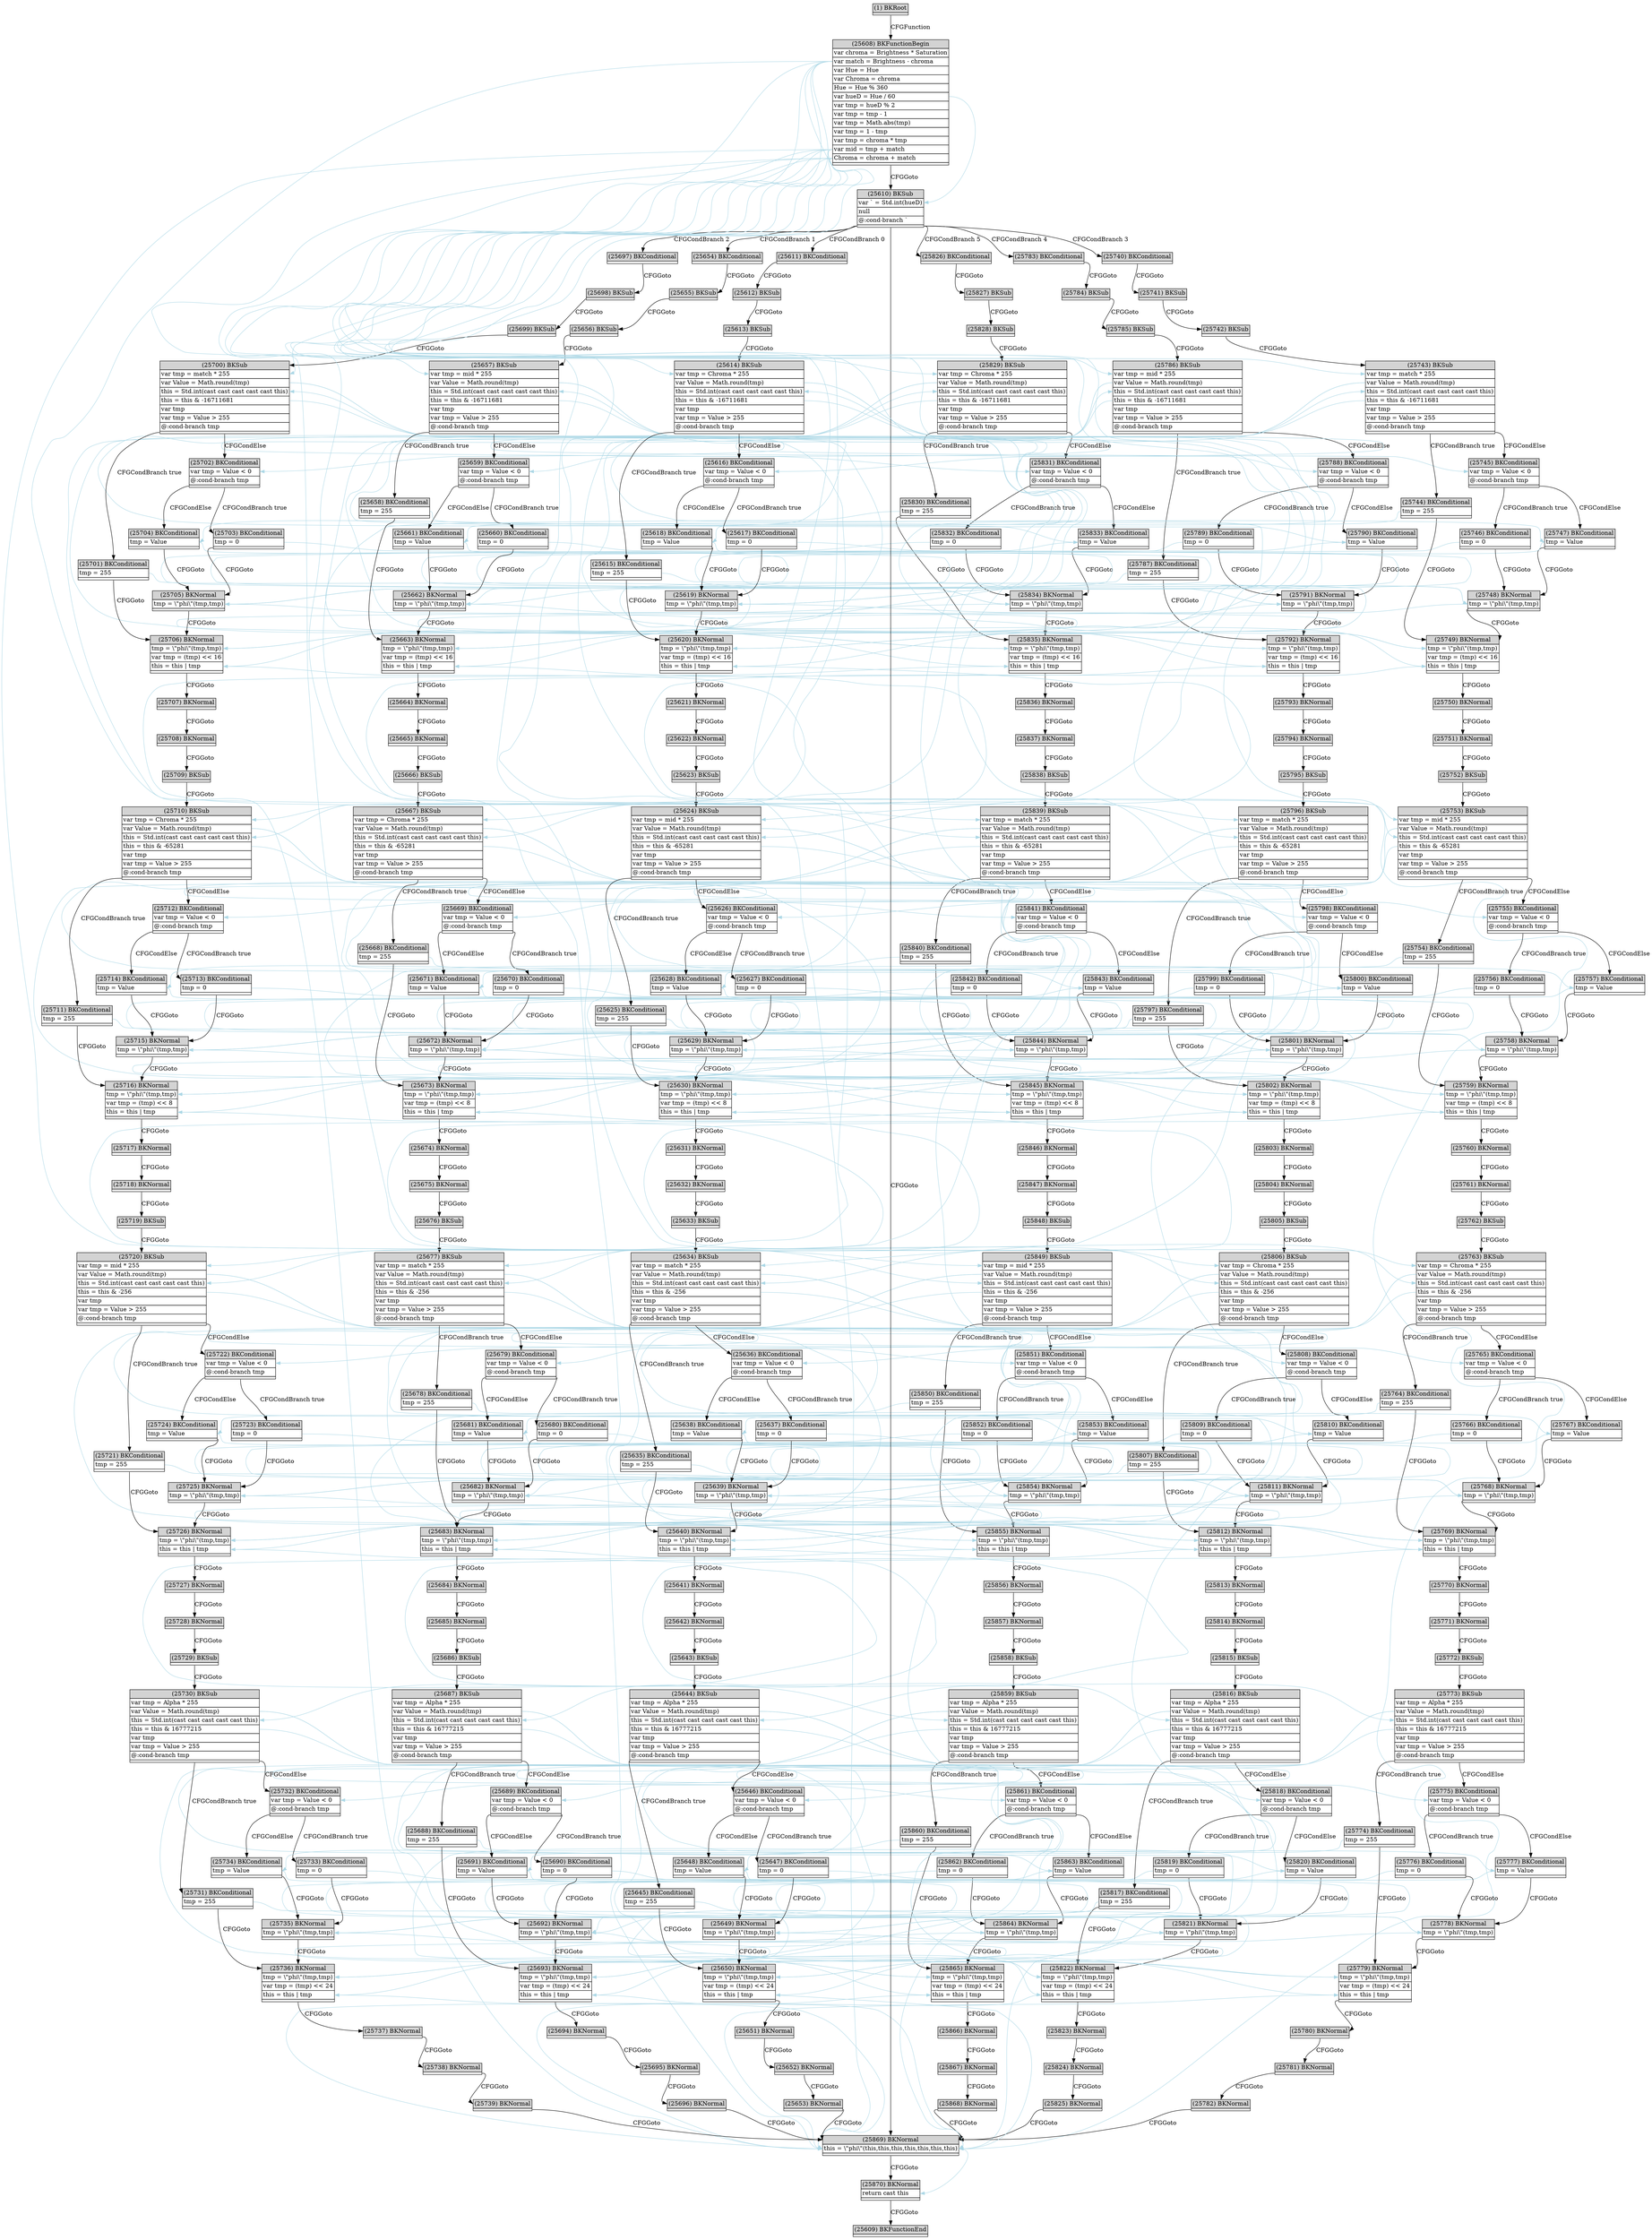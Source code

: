 digraph graphname {
	node [shape=plaintext];
n25870[label=<<table BORDER="0" CELLBORDER="1" CELLSPACING="0">
	<tr><td port="in" bgcolor="lightgray">(25870) BKNormal</td></tr>
	<tr><td port="e0" align="left">return cast this</td></tr>
	<tr><td port="out"></td></tr>
</table>>];
n25869[label=<<table BORDER="0" CELLBORDER="1" CELLSPACING="0">
	<tr><td port="in" bgcolor="lightgray">(25869) BKNormal</td></tr>
	<tr><td port="ep0" align="left">this = \"phi\"(this,this,this,this,this,this,this)</td></tr>
	<tr><td port="out"></td></tr>
</table>>];
n25868[label=<<table BORDER="0" CELLBORDER="1" CELLSPACING="0">
	<tr><td port="in" bgcolor="lightgray">(25868) BKNormal</td></tr>
	<tr><td port="out"></td></tr>
</table>>];
n25867[label=<<table BORDER="0" CELLBORDER="1" CELLSPACING="0">
	<tr><td port="in" bgcolor="lightgray">(25867) BKNormal</td></tr>
	<tr><td port="out"></td></tr>
</table>>];
n25866[label=<<table BORDER="0" CELLBORDER="1" CELLSPACING="0">
	<tr><td port="in" bgcolor="lightgray">(25866) BKNormal</td></tr>
	<tr><td port="out"></td></tr>
</table>>];
n25865[label=<<table BORDER="0" CELLBORDER="1" CELLSPACING="0">
	<tr><td port="in" bgcolor="lightgray">(25865) BKNormal</td></tr>
	<tr><td port="ep0" align="left">tmp = \"phi\"(tmp,tmp)</td></tr>
	<tr><td port="e0" align="left">var tmp = (tmp) &lt;&lt; 24</td></tr>
	<tr><td port="e1" align="left">this = this | tmp</td></tr>
	<tr><td port="out"></td></tr>
</table>>];
n25864[label=<<table BORDER="0" CELLBORDER="1" CELLSPACING="0">
	<tr><td port="in" bgcolor="lightgray">(25864) BKNormal</td></tr>
	<tr><td port="ep0" align="left">tmp = \"phi\"(tmp,tmp)</td></tr>
	<tr><td port="out"></td></tr>
</table>>];
n25863[label=<<table BORDER="0" CELLBORDER="1" CELLSPACING="0">
	<tr><td port="in" bgcolor="lightgray">(25863) BKConditional</td></tr>
	<tr><td port="e0" align="left">tmp = Value</td></tr>
	<tr><td port="out"></td></tr>
</table>>];
n25862[label=<<table BORDER="0" CELLBORDER="1" CELLSPACING="0">
	<tr><td port="in" bgcolor="lightgray">(25862) BKConditional</td></tr>
	<tr><td port="e0" align="left">tmp = 0</td></tr>
	<tr><td port="out"></td></tr>
</table>>];
n25861[label=<<table BORDER="0" CELLBORDER="1" CELLSPACING="0">
	<tr><td port="in" bgcolor="lightgray">(25861) BKConditional</td></tr>
	<tr><td port="e0" align="left">var tmp = Value &lt; 0</td></tr>
	<tr><td port="e1" align="left">@:cond-branch tmp</td></tr>
	<tr><td port="out"></td></tr>
</table>>];
n25860[label=<<table BORDER="0" CELLBORDER="1" CELLSPACING="0">
	<tr><td port="in" bgcolor="lightgray">(25860) BKConditional</td></tr>
	<tr><td port="e0" align="left">tmp = 255</td></tr>
	<tr><td port="out"></td></tr>
</table>>];
n25859[label=<<table BORDER="0" CELLBORDER="1" CELLSPACING="0">
	<tr><td port="in" bgcolor="lightgray">(25859) BKSub</td></tr>
	<tr><td port="e0" align="left">var tmp = Alpha * 255</td></tr>
	<tr><td port="e1" align="left">var Value = Math.round(tmp)</td></tr>
	<tr><td port="e2" align="left">this = Std.int(cast cast cast cast cast this)</td></tr>
	<tr><td port="e3" align="left">this = this &amp; 16777215</td></tr>
	<tr><td port="e4" align="left">var tmp</td></tr>
	<tr><td port="e5" align="left">var tmp = Value &gt; 255</td></tr>
	<tr><td port="e6" align="left">@:cond-branch tmp</td></tr>
	<tr><td port="out"></td></tr>
</table>>];
n25858[label=<<table BORDER="0" CELLBORDER="1" CELLSPACING="0">
	<tr><td port="in" bgcolor="lightgray">(25858) BKSub</td></tr>
	<tr><td port="out"></td></tr>
</table>>];
n25857[label=<<table BORDER="0" CELLBORDER="1" CELLSPACING="0">
	<tr><td port="in" bgcolor="lightgray">(25857) BKNormal</td></tr>
	<tr><td port="out"></td></tr>
</table>>];
n25856[label=<<table BORDER="0" CELLBORDER="1" CELLSPACING="0">
	<tr><td port="in" bgcolor="lightgray">(25856) BKNormal</td></tr>
	<tr><td port="out"></td></tr>
</table>>];
n25855[label=<<table BORDER="0" CELLBORDER="1" CELLSPACING="0">
	<tr><td port="in" bgcolor="lightgray">(25855) BKNormal</td></tr>
	<tr><td port="ep0" align="left">tmp = \"phi\"(tmp,tmp)</td></tr>
	<tr><td port="e0" align="left">this = this | tmp</td></tr>
	<tr><td port="out"></td></tr>
</table>>];
n25854[label=<<table BORDER="0" CELLBORDER="1" CELLSPACING="0">
	<tr><td port="in" bgcolor="lightgray">(25854) BKNormal</td></tr>
	<tr><td port="ep0" align="left">tmp = \"phi\"(tmp,tmp)</td></tr>
	<tr><td port="out"></td></tr>
</table>>];
n25853[label=<<table BORDER="0" CELLBORDER="1" CELLSPACING="0">
	<tr><td port="in" bgcolor="lightgray">(25853) BKConditional</td></tr>
	<tr><td port="e0" align="left">tmp = Value</td></tr>
	<tr><td port="out"></td></tr>
</table>>];
n25852[label=<<table BORDER="0" CELLBORDER="1" CELLSPACING="0">
	<tr><td port="in" bgcolor="lightgray">(25852) BKConditional</td></tr>
	<tr><td port="e0" align="left">tmp = 0</td></tr>
	<tr><td port="out"></td></tr>
</table>>];
n25851[label=<<table BORDER="0" CELLBORDER="1" CELLSPACING="0">
	<tr><td port="in" bgcolor="lightgray">(25851) BKConditional</td></tr>
	<tr><td port="e0" align="left">var tmp = Value &lt; 0</td></tr>
	<tr><td port="e1" align="left">@:cond-branch tmp</td></tr>
	<tr><td port="out"></td></tr>
</table>>];
n25850[label=<<table BORDER="0" CELLBORDER="1" CELLSPACING="0">
	<tr><td port="in" bgcolor="lightgray">(25850) BKConditional</td></tr>
	<tr><td port="e0" align="left">tmp = 255</td></tr>
	<tr><td port="out"></td></tr>
</table>>];
n25849[label=<<table BORDER="0" CELLBORDER="1" CELLSPACING="0">
	<tr><td port="in" bgcolor="lightgray">(25849) BKSub</td></tr>
	<tr><td port="e0" align="left">var tmp = mid * 255</td></tr>
	<tr><td port="e1" align="left">var Value = Math.round(tmp)</td></tr>
	<tr><td port="e2" align="left">this = Std.int(cast cast cast cast cast this)</td></tr>
	<tr><td port="e3" align="left">this = this &amp; -256</td></tr>
	<tr><td port="e4" align="left">var tmp</td></tr>
	<tr><td port="e5" align="left">var tmp = Value &gt; 255</td></tr>
	<tr><td port="e6" align="left">@:cond-branch tmp</td></tr>
	<tr><td port="out"></td></tr>
</table>>];
n25848[label=<<table BORDER="0" CELLBORDER="1" CELLSPACING="0">
	<tr><td port="in" bgcolor="lightgray">(25848) BKSub</td></tr>
	<tr><td port="out"></td></tr>
</table>>];
n25847[label=<<table BORDER="0" CELLBORDER="1" CELLSPACING="0">
	<tr><td port="in" bgcolor="lightgray">(25847) BKNormal</td></tr>
	<tr><td port="out"></td></tr>
</table>>];
n25846[label=<<table BORDER="0" CELLBORDER="1" CELLSPACING="0">
	<tr><td port="in" bgcolor="lightgray">(25846) BKNormal</td></tr>
	<tr><td port="out"></td></tr>
</table>>];
n25845[label=<<table BORDER="0" CELLBORDER="1" CELLSPACING="0">
	<tr><td port="in" bgcolor="lightgray">(25845) BKNormal</td></tr>
	<tr><td port="ep0" align="left">tmp = \"phi\"(tmp,tmp)</td></tr>
	<tr><td port="e0" align="left">var tmp = (tmp) &lt;&lt; 8</td></tr>
	<tr><td port="e1" align="left">this = this | tmp</td></tr>
	<tr><td port="out"></td></tr>
</table>>];
n25844[label=<<table BORDER="0" CELLBORDER="1" CELLSPACING="0">
	<tr><td port="in" bgcolor="lightgray">(25844) BKNormal</td></tr>
	<tr><td port="ep0" align="left">tmp = \"phi\"(tmp,tmp)</td></tr>
	<tr><td port="out"></td></tr>
</table>>];
n25843[label=<<table BORDER="0" CELLBORDER="1" CELLSPACING="0">
	<tr><td port="in" bgcolor="lightgray">(25843) BKConditional</td></tr>
	<tr><td port="e0" align="left">tmp = Value</td></tr>
	<tr><td port="out"></td></tr>
</table>>];
n25842[label=<<table BORDER="0" CELLBORDER="1" CELLSPACING="0">
	<tr><td port="in" bgcolor="lightgray">(25842) BKConditional</td></tr>
	<tr><td port="e0" align="left">tmp = 0</td></tr>
	<tr><td port="out"></td></tr>
</table>>];
n25841[label=<<table BORDER="0" CELLBORDER="1" CELLSPACING="0">
	<tr><td port="in" bgcolor="lightgray">(25841) BKConditional</td></tr>
	<tr><td port="e0" align="left">var tmp = Value &lt; 0</td></tr>
	<tr><td port="e1" align="left">@:cond-branch tmp</td></tr>
	<tr><td port="out"></td></tr>
</table>>];
n25840[label=<<table BORDER="0" CELLBORDER="1" CELLSPACING="0">
	<tr><td port="in" bgcolor="lightgray">(25840) BKConditional</td></tr>
	<tr><td port="e0" align="left">tmp = 255</td></tr>
	<tr><td port="out"></td></tr>
</table>>];
n25839[label=<<table BORDER="0" CELLBORDER="1" CELLSPACING="0">
	<tr><td port="in" bgcolor="lightgray">(25839) BKSub</td></tr>
	<tr><td port="e0" align="left">var tmp = match * 255</td></tr>
	<tr><td port="e1" align="left">var Value = Math.round(tmp)</td></tr>
	<tr><td port="e2" align="left">this = Std.int(cast cast cast cast cast this)</td></tr>
	<tr><td port="e3" align="left">this = this &amp; -65281</td></tr>
	<tr><td port="e4" align="left">var tmp</td></tr>
	<tr><td port="e5" align="left">var tmp = Value &gt; 255</td></tr>
	<tr><td port="e6" align="left">@:cond-branch tmp</td></tr>
	<tr><td port="out"></td></tr>
</table>>];
n25838[label=<<table BORDER="0" CELLBORDER="1" CELLSPACING="0">
	<tr><td port="in" bgcolor="lightgray">(25838) BKSub</td></tr>
	<tr><td port="out"></td></tr>
</table>>];
n25837[label=<<table BORDER="0" CELLBORDER="1" CELLSPACING="0">
	<tr><td port="in" bgcolor="lightgray">(25837) BKNormal</td></tr>
	<tr><td port="out"></td></tr>
</table>>];
n25836[label=<<table BORDER="0" CELLBORDER="1" CELLSPACING="0">
	<tr><td port="in" bgcolor="lightgray">(25836) BKNormal</td></tr>
	<tr><td port="out"></td></tr>
</table>>];
n25835[label=<<table BORDER="0" CELLBORDER="1" CELLSPACING="0">
	<tr><td port="in" bgcolor="lightgray">(25835) BKNormal</td></tr>
	<tr><td port="ep0" align="left">tmp = \"phi\"(tmp,tmp)</td></tr>
	<tr><td port="e0" align="left">var tmp = (tmp) &lt;&lt; 16</td></tr>
	<tr><td port="e1" align="left">this = this | tmp</td></tr>
	<tr><td port="out"></td></tr>
</table>>];
n25834[label=<<table BORDER="0" CELLBORDER="1" CELLSPACING="0">
	<tr><td port="in" bgcolor="lightgray">(25834) BKNormal</td></tr>
	<tr><td port="ep0" align="left">tmp = \"phi\"(tmp,tmp)</td></tr>
	<tr><td port="out"></td></tr>
</table>>];
n25833[label=<<table BORDER="0" CELLBORDER="1" CELLSPACING="0">
	<tr><td port="in" bgcolor="lightgray">(25833) BKConditional</td></tr>
	<tr><td port="e0" align="left">tmp = Value</td></tr>
	<tr><td port="out"></td></tr>
</table>>];
n25832[label=<<table BORDER="0" CELLBORDER="1" CELLSPACING="0">
	<tr><td port="in" bgcolor="lightgray">(25832) BKConditional</td></tr>
	<tr><td port="e0" align="left">tmp = 0</td></tr>
	<tr><td port="out"></td></tr>
</table>>];
n25831[label=<<table BORDER="0" CELLBORDER="1" CELLSPACING="0">
	<tr><td port="in" bgcolor="lightgray">(25831) BKConditional</td></tr>
	<tr><td port="e0" align="left">var tmp = Value &lt; 0</td></tr>
	<tr><td port="e1" align="left">@:cond-branch tmp</td></tr>
	<tr><td port="out"></td></tr>
</table>>];
n25830[label=<<table BORDER="0" CELLBORDER="1" CELLSPACING="0">
	<tr><td port="in" bgcolor="lightgray">(25830) BKConditional</td></tr>
	<tr><td port="e0" align="left">tmp = 255</td></tr>
	<tr><td port="out"></td></tr>
</table>>];
n25829[label=<<table BORDER="0" CELLBORDER="1" CELLSPACING="0">
	<tr><td port="in" bgcolor="lightgray">(25829) BKSub</td></tr>
	<tr><td port="e0" align="left">var tmp = Chroma * 255</td></tr>
	<tr><td port="e1" align="left">var Value = Math.round(tmp)</td></tr>
	<tr><td port="e2" align="left">this = Std.int(cast cast cast cast cast this)</td></tr>
	<tr><td port="e3" align="left">this = this &amp; -16711681</td></tr>
	<tr><td port="e4" align="left">var tmp</td></tr>
	<tr><td port="e5" align="left">var tmp = Value &gt; 255</td></tr>
	<tr><td port="e6" align="left">@:cond-branch tmp</td></tr>
	<tr><td port="out"></td></tr>
</table>>];
n25828[label=<<table BORDER="0" CELLBORDER="1" CELLSPACING="0">
	<tr><td port="in" bgcolor="lightgray">(25828) BKSub</td></tr>
	<tr><td port="out"></td></tr>
</table>>];
n25827[label=<<table BORDER="0" CELLBORDER="1" CELLSPACING="0">
	<tr><td port="in" bgcolor="lightgray">(25827) BKSub</td></tr>
	<tr><td port="out"></td></tr>
</table>>];
n25826[label=<<table BORDER="0" CELLBORDER="1" CELLSPACING="0">
	<tr><td port="in" bgcolor="lightgray">(25826) BKConditional</td></tr>
	<tr><td port="out"></td></tr>
</table>>];
n25825[label=<<table BORDER="0" CELLBORDER="1" CELLSPACING="0">
	<tr><td port="in" bgcolor="lightgray">(25825) BKNormal</td></tr>
	<tr><td port="out"></td></tr>
</table>>];
n25824[label=<<table BORDER="0" CELLBORDER="1" CELLSPACING="0">
	<tr><td port="in" bgcolor="lightgray">(25824) BKNormal</td></tr>
	<tr><td port="out"></td></tr>
</table>>];
n25823[label=<<table BORDER="0" CELLBORDER="1" CELLSPACING="0">
	<tr><td port="in" bgcolor="lightgray">(25823) BKNormal</td></tr>
	<tr><td port="out"></td></tr>
</table>>];
n25822[label=<<table BORDER="0" CELLBORDER="1" CELLSPACING="0">
	<tr><td port="in" bgcolor="lightgray">(25822) BKNormal</td></tr>
	<tr><td port="ep0" align="left">tmp = \"phi\"(tmp,tmp)</td></tr>
	<tr><td port="e0" align="left">var tmp = (tmp) &lt;&lt; 24</td></tr>
	<tr><td port="e1" align="left">this = this | tmp</td></tr>
	<tr><td port="out"></td></tr>
</table>>];
n25821[label=<<table BORDER="0" CELLBORDER="1" CELLSPACING="0">
	<tr><td port="in" bgcolor="lightgray">(25821) BKNormal</td></tr>
	<tr><td port="ep0" align="left">tmp = \"phi\"(tmp,tmp)</td></tr>
	<tr><td port="out"></td></tr>
</table>>];
n25820[label=<<table BORDER="0" CELLBORDER="1" CELLSPACING="0">
	<tr><td port="in" bgcolor="lightgray">(25820) BKConditional</td></tr>
	<tr><td port="e0" align="left">tmp = Value</td></tr>
	<tr><td port="out"></td></tr>
</table>>];
n25819[label=<<table BORDER="0" CELLBORDER="1" CELLSPACING="0">
	<tr><td port="in" bgcolor="lightgray">(25819) BKConditional</td></tr>
	<tr><td port="e0" align="left">tmp = 0</td></tr>
	<tr><td port="out"></td></tr>
</table>>];
n25818[label=<<table BORDER="0" CELLBORDER="1" CELLSPACING="0">
	<tr><td port="in" bgcolor="lightgray">(25818) BKConditional</td></tr>
	<tr><td port="e0" align="left">var tmp = Value &lt; 0</td></tr>
	<tr><td port="e1" align="left">@:cond-branch tmp</td></tr>
	<tr><td port="out"></td></tr>
</table>>];
n25817[label=<<table BORDER="0" CELLBORDER="1" CELLSPACING="0">
	<tr><td port="in" bgcolor="lightgray">(25817) BKConditional</td></tr>
	<tr><td port="e0" align="left">tmp = 255</td></tr>
	<tr><td port="out"></td></tr>
</table>>];
n25816[label=<<table BORDER="0" CELLBORDER="1" CELLSPACING="0">
	<tr><td port="in" bgcolor="lightgray">(25816) BKSub</td></tr>
	<tr><td port="e0" align="left">var tmp = Alpha * 255</td></tr>
	<tr><td port="e1" align="left">var Value = Math.round(tmp)</td></tr>
	<tr><td port="e2" align="left">this = Std.int(cast cast cast cast cast this)</td></tr>
	<tr><td port="e3" align="left">this = this &amp; 16777215</td></tr>
	<tr><td port="e4" align="left">var tmp</td></tr>
	<tr><td port="e5" align="left">var tmp = Value &gt; 255</td></tr>
	<tr><td port="e6" align="left">@:cond-branch tmp</td></tr>
	<tr><td port="out"></td></tr>
</table>>];
n25815[label=<<table BORDER="0" CELLBORDER="1" CELLSPACING="0">
	<tr><td port="in" bgcolor="lightgray">(25815) BKSub</td></tr>
	<tr><td port="out"></td></tr>
</table>>];
n25814[label=<<table BORDER="0" CELLBORDER="1" CELLSPACING="0">
	<tr><td port="in" bgcolor="lightgray">(25814) BKNormal</td></tr>
	<tr><td port="out"></td></tr>
</table>>];
n25813[label=<<table BORDER="0" CELLBORDER="1" CELLSPACING="0">
	<tr><td port="in" bgcolor="lightgray">(25813) BKNormal</td></tr>
	<tr><td port="out"></td></tr>
</table>>];
n25812[label=<<table BORDER="0" CELLBORDER="1" CELLSPACING="0">
	<tr><td port="in" bgcolor="lightgray">(25812) BKNormal</td></tr>
	<tr><td port="ep0" align="left">tmp = \"phi\"(tmp,tmp)</td></tr>
	<tr><td port="e0" align="left">this = this | tmp</td></tr>
	<tr><td port="out"></td></tr>
</table>>];
n25811[label=<<table BORDER="0" CELLBORDER="1" CELLSPACING="0">
	<tr><td port="in" bgcolor="lightgray">(25811) BKNormal</td></tr>
	<tr><td port="ep0" align="left">tmp = \"phi\"(tmp,tmp)</td></tr>
	<tr><td port="out"></td></tr>
</table>>];
n25810[label=<<table BORDER="0" CELLBORDER="1" CELLSPACING="0">
	<tr><td port="in" bgcolor="lightgray">(25810) BKConditional</td></tr>
	<tr><td port="e0" align="left">tmp = Value</td></tr>
	<tr><td port="out"></td></tr>
</table>>];
n25809[label=<<table BORDER="0" CELLBORDER="1" CELLSPACING="0">
	<tr><td port="in" bgcolor="lightgray">(25809) BKConditional</td></tr>
	<tr><td port="e0" align="left">tmp = 0</td></tr>
	<tr><td port="out"></td></tr>
</table>>];
n25808[label=<<table BORDER="0" CELLBORDER="1" CELLSPACING="0">
	<tr><td port="in" bgcolor="lightgray">(25808) BKConditional</td></tr>
	<tr><td port="e0" align="left">var tmp = Value &lt; 0</td></tr>
	<tr><td port="e1" align="left">@:cond-branch tmp</td></tr>
	<tr><td port="out"></td></tr>
</table>>];
n25807[label=<<table BORDER="0" CELLBORDER="1" CELLSPACING="0">
	<tr><td port="in" bgcolor="lightgray">(25807) BKConditional</td></tr>
	<tr><td port="e0" align="left">tmp = 255</td></tr>
	<tr><td port="out"></td></tr>
</table>>];
n25806[label=<<table BORDER="0" CELLBORDER="1" CELLSPACING="0">
	<tr><td port="in" bgcolor="lightgray">(25806) BKSub</td></tr>
	<tr><td port="e0" align="left">var tmp = Chroma * 255</td></tr>
	<tr><td port="e1" align="left">var Value = Math.round(tmp)</td></tr>
	<tr><td port="e2" align="left">this = Std.int(cast cast cast cast cast this)</td></tr>
	<tr><td port="e3" align="left">this = this &amp; -256</td></tr>
	<tr><td port="e4" align="left">var tmp</td></tr>
	<tr><td port="e5" align="left">var tmp = Value &gt; 255</td></tr>
	<tr><td port="e6" align="left">@:cond-branch tmp</td></tr>
	<tr><td port="out"></td></tr>
</table>>];
n25805[label=<<table BORDER="0" CELLBORDER="1" CELLSPACING="0">
	<tr><td port="in" bgcolor="lightgray">(25805) BKSub</td></tr>
	<tr><td port="out"></td></tr>
</table>>];
n25804[label=<<table BORDER="0" CELLBORDER="1" CELLSPACING="0">
	<tr><td port="in" bgcolor="lightgray">(25804) BKNormal</td></tr>
	<tr><td port="out"></td></tr>
</table>>];
n25803[label=<<table BORDER="0" CELLBORDER="1" CELLSPACING="0">
	<tr><td port="in" bgcolor="lightgray">(25803) BKNormal</td></tr>
	<tr><td port="out"></td></tr>
</table>>];
n25802[label=<<table BORDER="0" CELLBORDER="1" CELLSPACING="0">
	<tr><td port="in" bgcolor="lightgray">(25802) BKNormal</td></tr>
	<tr><td port="ep0" align="left">tmp = \"phi\"(tmp,tmp)</td></tr>
	<tr><td port="e0" align="left">var tmp = (tmp) &lt;&lt; 8</td></tr>
	<tr><td port="e1" align="left">this = this | tmp</td></tr>
	<tr><td port="out"></td></tr>
</table>>];
n25801[label=<<table BORDER="0" CELLBORDER="1" CELLSPACING="0">
	<tr><td port="in" bgcolor="lightgray">(25801) BKNormal</td></tr>
	<tr><td port="ep0" align="left">tmp = \"phi\"(tmp,tmp)</td></tr>
	<tr><td port="out"></td></tr>
</table>>];
n25800[label=<<table BORDER="0" CELLBORDER="1" CELLSPACING="0">
	<tr><td port="in" bgcolor="lightgray">(25800) BKConditional</td></tr>
	<tr><td port="e0" align="left">tmp = Value</td></tr>
	<tr><td port="out"></td></tr>
</table>>];
n25799[label=<<table BORDER="0" CELLBORDER="1" CELLSPACING="0">
	<tr><td port="in" bgcolor="lightgray">(25799) BKConditional</td></tr>
	<tr><td port="e0" align="left">tmp = 0</td></tr>
	<tr><td port="out"></td></tr>
</table>>];
n25798[label=<<table BORDER="0" CELLBORDER="1" CELLSPACING="0">
	<tr><td port="in" bgcolor="lightgray">(25798) BKConditional</td></tr>
	<tr><td port="e0" align="left">var tmp = Value &lt; 0</td></tr>
	<tr><td port="e1" align="left">@:cond-branch tmp</td></tr>
	<tr><td port="out"></td></tr>
</table>>];
n25797[label=<<table BORDER="0" CELLBORDER="1" CELLSPACING="0">
	<tr><td port="in" bgcolor="lightgray">(25797) BKConditional</td></tr>
	<tr><td port="e0" align="left">tmp = 255</td></tr>
	<tr><td port="out"></td></tr>
</table>>];
n25796[label=<<table BORDER="0" CELLBORDER="1" CELLSPACING="0">
	<tr><td port="in" bgcolor="lightgray">(25796) BKSub</td></tr>
	<tr><td port="e0" align="left">var tmp = match * 255</td></tr>
	<tr><td port="e1" align="left">var Value = Math.round(tmp)</td></tr>
	<tr><td port="e2" align="left">this = Std.int(cast cast cast cast cast this)</td></tr>
	<tr><td port="e3" align="left">this = this &amp; -65281</td></tr>
	<tr><td port="e4" align="left">var tmp</td></tr>
	<tr><td port="e5" align="left">var tmp = Value &gt; 255</td></tr>
	<tr><td port="e6" align="left">@:cond-branch tmp</td></tr>
	<tr><td port="out"></td></tr>
</table>>];
n25795[label=<<table BORDER="0" CELLBORDER="1" CELLSPACING="0">
	<tr><td port="in" bgcolor="lightgray">(25795) BKSub</td></tr>
	<tr><td port="out"></td></tr>
</table>>];
n25794[label=<<table BORDER="0" CELLBORDER="1" CELLSPACING="0">
	<tr><td port="in" bgcolor="lightgray">(25794) BKNormal</td></tr>
	<tr><td port="out"></td></tr>
</table>>];
n25793[label=<<table BORDER="0" CELLBORDER="1" CELLSPACING="0">
	<tr><td port="in" bgcolor="lightgray">(25793) BKNormal</td></tr>
	<tr><td port="out"></td></tr>
</table>>];
n25792[label=<<table BORDER="0" CELLBORDER="1" CELLSPACING="0">
	<tr><td port="in" bgcolor="lightgray">(25792) BKNormal</td></tr>
	<tr><td port="ep0" align="left">tmp = \"phi\"(tmp,tmp)</td></tr>
	<tr><td port="e0" align="left">var tmp = (tmp) &lt;&lt; 16</td></tr>
	<tr><td port="e1" align="left">this = this | tmp</td></tr>
	<tr><td port="out"></td></tr>
</table>>];
n25791[label=<<table BORDER="0" CELLBORDER="1" CELLSPACING="0">
	<tr><td port="in" bgcolor="lightgray">(25791) BKNormal</td></tr>
	<tr><td port="ep0" align="left">tmp = \"phi\"(tmp,tmp)</td></tr>
	<tr><td port="out"></td></tr>
</table>>];
n25790[label=<<table BORDER="0" CELLBORDER="1" CELLSPACING="0">
	<tr><td port="in" bgcolor="lightgray">(25790) BKConditional</td></tr>
	<tr><td port="e0" align="left">tmp = Value</td></tr>
	<tr><td port="out"></td></tr>
</table>>];
n25789[label=<<table BORDER="0" CELLBORDER="1" CELLSPACING="0">
	<tr><td port="in" bgcolor="lightgray">(25789) BKConditional</td></tr>
	<tr><td port="e0" align="left">tmp = 0</td></tr>
	<tr><td port="out"></td></tr>
</table>>];
n25788[label=<<table BORDER="0" CELLBORDER="1" CELLSPACING="0">
	<tr><td port="in" bgcolor="lightgray">(25788) BKConditional</td></tr>
	<tr><td port="e0" align="left">var tmp = Value &lt; 0</td></tr>
	<tr><td port="e1" align="left">@:cond-branch tmp</td></tr>
	<tr><td port="out"></td></tr>
</table>>];
n25787[label=<<table BORDER="0" CELLBORDER="1" CELLSPACING="0">
	<tr><td port="in" bgcolor="lightgray">(25787) BKConditional</td></tr>
	<tr><td port="e0" align="left">tmp = 255</td></tr>
	<tr><td port="out"></td></tr>
</table>>];
n25786[label=<<table BORDER="0" CELLBORDER="1" CELLSPACING="0">
	<tr><td port="in" bgcolor="lightgray">(25786) BKSub</td></tr>
	<tr><td port="e0" align="left">var tmp = mid * 255</td></tr>
	<tr><td port="e1" align="left">var Value = Math.round(tmp)</td></tr>
	<tr><td port="e2" align="left">this = Std.int(cast cast cast cast cast this)</td></tr>
	<tr><td port="e3" align="left">this = this &amp; -16711681</td></tr>
	<tr><td port="e4" align="left">var tmp</td></tr>
	<tr><td port="e5" align="left">var tmp = Value &gt; 255</td></tr>
	<tr><td port="e6" align="left">@:cond-branch tmp</td></tr>
	<tr><td port="out"></td></tr>
</table>>];
n25785[label=<<table BORDER="0" CELLBORDER="1" CELLSPACING="0">
	<tr><td port="in" bgcolor="lightgray">(25785) BKSub</td></tr>
	<tr><td port="out"></td></tr>
</table>>];
n25784[label=<<table BORDER="0" CELLBORDER="1" CELLSPACING="0">
	<tr><td port="in" bgcolor="lightgray">(25784) BKSub</td></tr>
	<tr><td port="out"></td></tr>
</table>>];
n25783[label=<<table BORDER="0" CELLBORDER="1" CELLSPACING="0">
	<tr><td port="in" bgcolor="lightgray">(25783) BKConditional</td></tr>
	<tr><td port="out"></td></tr>
</table>>];
n25782[label=<<table BORDER="0" CELLBORDER="1" CELLSPACING="0">
	<tr><td port="in" bgcolor="lightgray">(25782) BKNormal</td></tr>
	<tr><td port="out"></td></tr>
</table>>];
n25781[label=<<table BORDER="0" CELLBORDER="1" CELLSPACING="0">
	<tr><td port="in" bgcolor="lightgray">(25781) BKNormal</td></tr>
	<tr><td port="out"></td></tr>
</table>>];
n25780[label=<<table BORDER="0" CELLBORDER="1" CELLSPACING="0">
	<tr><td port="in" bgcolor="lightgray">(25780) BKNormal</td></tr>
	<tr><td port="out"></td></tr>
</table>>];
n25779[label=<<table BORDER="0" CELLBORDER="1" CELLSPACING="0">
	<tr><td port="in" bgcolor="lightgray">(25779) BKNormal</td></tr>
	<tr><td port="ep0" align="left">tmp = \"phi\"(tmp,tmp)</td></tr>
	<tr><td port="e0" align="left">var tmp = (tmp) &lt;&lt; 24</td></tr>
	<tr><td port="e1" align="left">this = this | tmp</td></tr>
	<tr><td port="out"></td></tr>
</table>>];
n25778[label=<<table BORDER="0" CELLBORDER="1" CELLSPACING="0">
	<tr><td port="in" bgcolor="lightgray">(25778) BKNormal</td></tr>
	<tr><td port="ep0" align="left">tmp = \"phi\"(tmp,tmp)</td></tr>
	<tr><td port="out"></td></tr>
</table>>];
n25777[label=<<table BORDER="0" CELLBORDER="1" CELLSPACING="0">
	<tr><td port="in" bgcolor="lightgray">(25777) BKConditional</td></tr>
	<tr><td port="e0" align="left">tmp = Value</td></tr>
	<tr><td port="out"></td></tr>
</table>>];
n25776[label=<<table BORDER="0" CELLBORDER="1" CELLSPACING="0">
	<tr><td port="in" bgcolor="lightgray">(25776) BKConditional</td></tr>
	<tr><td port="e0" align="left">tmp = 0</td></tr>
	<tr><td port="out"></td></tr>
</table>>];
n25775[label=<<table BORDER="0" CELLBORDER="1" CELLSPACING="0">
	<tr><td port="in" bgcolor="lightgray">(25775) BKConditional</td></tr>
	<tr><td port="e0" align="left">var tmp = Value &lt; 0</td></tr>
	<tr><td port="e1" align="left">@:cond-branch tmp</td></tr>
	<tr><td port="out"></td></tr>
</table>>];
n25774[label=<<table BORDER="0" CELLBORDER="1" CELLSPACING="0">
	<tr><td port="in" bgcolor="lightgray">(25774) BKConditional</td></tr>
	<tr><td port="e0" align="left">tmp = 255</td></tr>
	<tr><td port="out"></td></tr>
</table>>];
n25773[label=<<table BORDER="0" CELLBORDER="1" CELLSPACING="0">
	<tr><td port="in" bgcolor="lightgray">(25773) BKSub</td></tr>
	<tr><td port="e0" align="left">var tmp = Alpha * 255</td></tr>
	<tr><td port="e1" align="left">var Value = Math.round(tmp)</td></tr>
	<tr><td port="e2" align="left">this = Std.int(cast cast cast cast cast this)</td></tr>
	<tr><td port="e3" align="left">this = this &amp; 16777215</td></tr>
	<tr><td port="e4" align="left">var tmp</td></tr>
	<tr><td port="e5" align="left">var tmp = Value &gt; 255</td></tr>
	<tr><td port="e6" align="left">@:cond-branch tmp</td></tr>
	<tr><td port="out"></td></tr>
</table>>];
n25772[label=<<table BORDER="0" CELLBORDER="1" CELLSPACING="0">
	<tr><td port="in" bgcolor="lightgray">(25772) BKSub</td></tr>
	<tr><td port="out"></td></tr>
</table>>];
n25771[label=<<table BORDER="0" CELLBORDER="1" CELLSPACING="0">
	<tr><td port="in" bgcolor="lightgray">(25771) BKNormal</td></tr>
	<tr><td port="out"></td></tr>
</table>>];
n25770[label=<<table BORDER="0" CELLBORDER="1" CELLSPACING="0">
	<tr><td port="in" bgcolor="lightgray">(25770) BKNormal</td></tr>
	<tr><td port="out"></td></tr>
</table>>];
n25769[label=<<table BORDER="0" CELLBORDER="1" CELLSPACING="0">
	<tr><td port="in" bgcolor="lightgray">(25769) BKNormal</td></tr>
	<tr><td port="ep0" align="left">tmp = \"phi\"(tmp,tmp)</td></tr>
	<tr><td port="e0" align="left">this = this | tmp</td></tr>
	<tr><td port="out"></td></tr>
</table>>];
n25768[label=<<table BORDER="0" CELLBORDER="1" CELLSPACING="0">
	<tr><td port="in" bgcolor="lightgray">(25768) BKNormal</td></tr>
	<tr><td port="ep0" align="left">tmp = \"phi\"(tmp,tmp)</td></tr>
	<tr><td port="out"></td></tr>
</table>>];
n25767[label=<<table BORDER="0" CELLBORDER="1" CELLSPACING="0">
	<tr><td port="in" bgcolor="lightgray">(25767) BKConditional</td></tr>
	<tr><td port="e0" align="left">tmp = Value</td></tr>
	<tr><td port="out"></td></tr>
</table>>];
n25766[label=<<table BORDER="0" CELLBORDER="1" CELLSPACING="0">
	<tr><td port="in" bgcolor="lightgray">(25766) BKConditional</td></tr>
	<tr><td port="e0" align="left">tmp = 0</td></tr>
	<tr><td port="out"></td></tr>
</table>>];
n25765[label=<<table BORDER="0" CELLBORDER="1" CELLSPACING="0">
	<tr><td port="in" bgcolor="lightgray">(25765) BKConditional</td></tr>
	<tr><td port="e0" align="left">var tmp = Value &lt; 0</td></tr>
	<tr><td port="e1" align="left">@:cond-branch tmp</td></tr>
	<tr><td port="out"></td></tr>
</table>>];
n25764[label=<<table BORDER="0" CELLBORDER="1" CELLSPACING="0">
	<tr><td port="in" bgcolor="lightgray">(25764) BKConditional</td></tr>
	<tr><td port="e0" align="left">tmp = 255</td></tr>
	<tr><td port="out"></td></tr>
</table>>];
n25763[label=<<table BORDER="0" CELLBORDER="1" CELLSPACING="0">
	<tr><td port="in" bgcolor="lightgray">(25763) BKSub</td></tr>
	<tr><td port="e0" align="left">var tmp = Chroma * 255</td></tr>
	<tr><td port="e1" align="left">var Value = Math.round(tmp)</td></tr>
	<tr><td port="e2" align="left">this = Std.int(cast cast cast cast cast this)</td></tr>
	<tr><td port="e3" align="left">this = this &amp; -256</td></tr>
	<tr><td port="e4" align="left">var tmp</td></tr>
	<tr><td port="e5" align="left">var tmp = Value &gt; 255</td></tr>
	<tr><td port="e6" align="left">@:cond-branch tmp</td></tr>
	<tr><td port="out"></td></tr>
</table>>];
n25762[label=<<table BORDER="0" CELLBORDER="1" CELLSPACING="0">
	<tr><td port="in" bgcolor="lightgray">(25762) BKSub</td></tr>
	<tr><td port="out"></td></tr>
</table>>];
n25761[label=<<table BORDER="0" CELLBORDER="1" CELLSPACING="0">
	<tr><td port="in" bgcolor="lightgray">(25761) BKNormal</td></tr>
	<tr><td port="out"></td></tr>
</table>>];
n25760[label=<<table BORDER="0" CELLBORDER="1" CELLSPACING="0">
	<tr><td port="in" bgcolor="lightgray">(25760) BKNormal</td></tr>
	<tr><td port="out"></td></tr>
</table>>];
n25759[label=<<table BORDER="0" CELLBORDER="1" CELLSPACING="0">
	<tr><td port="in" bgcolor="lightgray">(25759) BKNormal</td></tr>
	<tr><td port="ep0" align="left">tmp = \"phi\"(tmp,tmp)</td></tr>
	<tr><td port="e0" align="left">var tmp = (tmp) &lt;&lt; 8</td></tr>
	<tr><td port="e1" align="left">this = this | tmp</td></tr>
	<tr><td port="out"></td></tr>
</table>>];
n25758[label=<<table BORDER="0" CELLBORDER="1" CELLSPACING="0">
	<tr><td port="in" bgcolor="lightgray">(25758) BKNormal</td></tr>
	<tr><td port="ep0" align="left">tmp = \"phi\"(tmp,tmp)</td></tr>
	<tr><td port="out"></td></tr>
</table>>];
n25757[label=<<table BORDER="0" CELLBORDER="1" CELLSPACING="0">
	<tr><td port="in" bgcolor="lightgray">(25757) BKConditional</td></tr>
	<tr><td port="e0" align="left">tmp = Value</td></tr>
	<tr><td port="out"></td></tr>
</table>>];
n25756[label=<<table BORDER="0" CELLBORDER="1" CELLSPACING="0">
	<tr><td port="in" bgcolor="lightgray">(25756) BKConditional</td></tr>
	<tr><td port="e0" align="left">tmp = 0</td></tr>
	<tr><td port="out"></td></tr>
</table>>];
n25755[label=<<table BORDER="0" CELLBORDER="1" CELLSPACING="0">
	<tr><td port="in" bgcolor="lightgray">(25755) BKConditional</td></tr>
	<tr><td port="e0" align="left">var tmp = Value &lt; 0</td></tr>
	<tr><td port="e1" align="left">@:cond-branch tmp</td></tr>
	<tr><td port="out"></td></tr>
</table>>];
n25754[label=<<table BORDER="0" CELLBORDER="1" CELLSPACING="0">
	<tr><td port="in" bgcolor="lightgray">(25754) BKConditional</td></tr>
	<tr><td port="e0" align="left">tmp = 255</td></tr>
	<tr><td port="out"></td></tr>
</table>>];
n25753[label=<<table BORDER="0" CELLBORDER="1" CELLSPACING="0">
	<tr><td port="in" bgcolor="lightgray">(25753) BKSub</td></tr>
	<tr><td port="e0" align="left">var tmp = mid * 255</td></tr>
	<tr><td port="e1" align="left">var Value = Math.round(tmp)</td></tr>
	<tr><td port="e2" align="left">this = Std.int(cast cast cast cast cast this)</td></tr>
	<tr><td port="e3" align="left">this = this &amp; -65281</td></tr>
	<tr><td port="e4" align="left">var tmp</td></tr>
	<tr><td port="e5" align="left">var tmp = Value &gt; 255</td></tr>
	<tr><td port="e6" align="left">@:cond-branch tmp</td></tr>
	<tr><td port="out"></td></tr>
</table>>];
n25752[label=<<table BORDER="0" CELLBORDER="1" CELLSPACING="0">
	<tr><td port="in" bgcolor="lightgray">(25752) BKSub</td></tr>
	<tr><td port="out"></td></tr>
</table>>];
n25751[label=<<table BORDER="0" CELLBORDER="1" CELLSPACING="0">
	<tr><td port="in" bgcolor="lightgray">(25751) BKNormal</td></tr>
	<tr><td port="out"></td></tr>
</table>>];
n25750[label=<<table BORDER="0" CELLBORDER="1" CELLSPACING="0">
	<tr><td port="in" bgcolor="lightgray">(25750) BKNormal</td></tr>
	<tr><td port="out"></td></tr>
</table>>];
n25749[label=<<table BORDER="0" CELLBORDER="1" CELLSPACING="0">
	<tr><td port="in" bgcolor="lightgray">(25749) BKNormal</td></tr>
	<tr><td port="ep0" align="left">tmp = \"phi\"(tmp,tmp)</td></tr>
	<tr><td port="e0" align="left">var tmp = (tmp) &lt;&lt; 16</td></tr>
	<tr><td port="e1" align="left">this = this | tmp</td></tr>
	<tr><td port="out"></td></tr>
</table>>];
n25748[label=<<table BORDER="0" CELLBORDER="1" CELLSPACING="0">
	<tr><td port="in" bgcolor="lightgray">(25748) BKNormal</td></tr>
	<tr><td port="ep0" align="left">tmp = \"phi\"(tmp,tmp)</td></tr>
	<tr><td port="out"></td></tr>
</table>>];
n25747[label=<<table BORDER="0" CELLBORDER="1" CELLSPACING="0">
	<tr><td port="in" bgcolor="lightgray">(25747) BKConditional</td></tr>
	<tr><td port="e0" align="left">tmp = Value</td></tr>
	<tr><td port="out"></td></tr>
</table>>];
n25746[label=<<table BORDER="0" CELLBORDER="1" CELLSPACING="0">
	<tr><td port="in" bgcolor="lightgray">(25746) BKConditional</td></tr>
	<tr><td port="e0" align="left">tmp = 0</td></tr>
	<tr><td port="out"></td></tr>
</table>>];
n25745[label=<<table BORDER="0" CELLBORDER="1" CELLSPACING="0">
	<tr><td port="in" bgcolor="lightgray">(25745) BKConditional</td></tr>
	<tr><td port="e0" align="left">var tmp = Value &lt; 0</td></tr>
	<tr><td port="e1" align="left">@:cond-branch tmp</td></tr>
	<tr><td port="out"></td></tr>
</table>>];
n25744[label=<<table BORDER="0" CELLBORDER="1" CELLSPACING="0">
	<tr><td port="in" bgcolor="lightgray">(25744) BKConditional</td></tr>
	<tr><td port="e0" align="left">tmp = 255</td></tr>
	<tr><td port="out"></td></tr>
</table>>];
n25743[label=<<table BORDER="0" CELLBORDER="1" CELLSPACING="0">
	<tr><td port="in" bgcolor="lightgray">(25743) BKSub</td></tr>
	<tr><td port="e0" align="left">var tmp = match * 255</td></tr>
	<tr><td port="e1" align="left">var Value = Math.round(tmp)</td></tr>
	<tr><td port="e2" align="left">this = Std.int(cast cast cast cast cast this)</td></tr>
	<tr><td port="e3" align="left">this = this &amp; -16711681</td></tr>
	<tr><td port="e4" align="left">var tmp</td></tr>
	<tr><td port="e5" align="left">var tmp = Value &gt; 255</td></tr>
	<tr><td port="e6" align="left">@:cond-branch tmp</td></tr>
	<tr><td port="out"></td></tr>
</table>>];
n25742[label=<<table BORDER="0" CELLBORDER="1" CELLSPACING="0">
	<tr><td port="in" bgcolor="lightgray">(25742) BKSub</td></tr>
	<tr><td port="out"></td></tr>
</table>>];
n25741[label=<<table BORDER="0" CELLBORDER="1" CELLSPACING="0">
	<tr><td port="in" bgcolor="lightgray">(25741) BKSub</td></tr>
	<tr><td port="out"></td></tr>
</table>>];
n25740[label=<<table BORDER="0" CELLBORDER="1" CELLSPACING="0">
	<tr><td port="in" bgcolor="lightgray">(25740) BKConditional</td></tr>
	<tr><td port="out"></td></tr>
</table>>];
n25739[label=<<table BORDER="0" CELLBORDER="1" CELLSPACING="0">
	<tr><td port="in" bgcolor="lightgray">(25739) BKNormal</td></tr>
	<tr><td port="out"></td></tr>
</table>>];
n25738[label=<<table BORDER="0" CELLBORDER="1" CELLSPACING="0">
	<tr><td port="in" bgcolor="lightgray">(25738) BKNormal</td></tr>
	<tr><td port="out"></td></tr>
</table>>];
n25737[label=<<table BORDER="0" CELLBORDER="1" CELLSPACING="0">
	<tr><td port="in" bgcolor="lightgray">(25737) BKNormal</td></tr>
	<tr><td port="out"></td></tr>
</table>>];
n25736[label=<<table BORDER="0" CELLBORDER="1" CELLSPACING="0">
	<tr><td port="in" bgcolor="lightgray">(25736) BKNormal</td></tr>
	<tr><td port="ep0" align="left">tmp = \"phi\"(tmp,tmp)</td></tr>
	<tr><td port="e0" align="left">var tmp = (tmp) &lt;&lt; 24</td></tr>
	<tr><td port="e1" align="left">this = this | tmp</td></tr>
	<tr><td port="out"></td></tr>
</table>>];
n25735[label=<<table BORDER="0" CELLBORDER="1" CELLSPACING="0">
	<tr><td port="in" bgcolor="lightgray">(25735) BKNormal</td></tr>
	<tr><td port="ep0" align="left">tmp = \"phi\"(tmp,tmp)</td></tr>
	<tr><td port="out"></td></tr>
</table>>];
n25734[label=<<table BORDER="0" CELLBORDER="1" CELLSPACING="0">
	<tr><td port="in" bgcolor="lightgray">(25734) BKConditional</td></tr>
	<tr><td port="e0" align="left">tmp = Value</td></tr>
	<tr><td port="out"></td></tr>
</table>>];
n25733[label=<<table BORDER="0" CELLBORDER="1" CELLSPACING="0">
	<tr><td port="in" bgcolor="lightgray">(25733) BKConditional</td></tr>
	<tr><td port="e0" align="left">tmp = 0</td></tr>
	<tr><td port="out"></td></tr>
</table>>];
n25732[label=<<table BORDER="0" CELLBORDER="1" CELLSPACING="0">
	<tr><td port="in" bgcolor="lightgray">(25732) BKConditional</td></tr>
	<tr><td port="e0" align="left">var tmp = Value &lt; 0</td></tr>
	<tr><td port="e1" align="left">@:cond-branch tmp</td></tr>
	<tr><td port="out"></td></tr>
</table>>];
n25731[label=<<table BORDER="0" CELLBORDER="1" CELLSPACING="0">
	<tr><td port="in" bgcolor="lightgray">(25731) BKConditional</td></tr>
	<tr><td port="e0" align="left">tmp = 255</td></tr>
	<tr><td port="out"></td></tr>
</table>>];
n25730[label=<<table BORDER="0" CELLBORDER="1" CELLSPACING="0">
	<tr><td port="in" bgcolor="lightgray">(25730) BKSub</td></tr>
	<tr><td port="e0" align="left">var tmp = Alpha * 255</td></tr>
	<tr><td port="e1" align="left">var Value = Math.round(tmp)</td></tr>
	<tr><td port="e2" align="left">this = Std.int(cast cast cast cast cast this)</td></tr>
	<tr><td port="e3" align="left">this = this &amp; 16777215</td></tr>
	<tr><td port="e4" align="left">var tmp</td></tr>
	<tr><td port="e5" align="left">var tmp = Value &gt; 255</td></tr>
	<tr><td port="e6" align="left">@:cond-branch tmp</td></tr>
	<tr><td port="out"></td></tr>
</table>>];
n25729[label=<<table BORDER="0" CELLBORDER="1" CELLSPACING="0">
	<tr><td port="in" bgcolor="lightgray">(25729) BKSub</td></tr>
	<tr><td port="out"></td></tr>
</table>>];
n25728[label=<<table BORDER="0" CELLBORDER="1" CELLSPACING="0">
	<tr><td port="in" bgcolor="lightgray">(25728) BKNormal</td></tr>
	<tr><td port="out"></td></tr>
</table>>];
n25727[label=<<table BORDER="0" CELLBORDER="1" CELLSPACING="0">
	<tr><td port="in" bgcolor="lightgray">(25727) BKNormal</td></tr>
	<tr><td port="out"></td></tr>
</table>>];
n25726[label=<<table BORDER="0" CELLBORDER="1" CELLSPACING="0">
	<tr><td port="in" bgcolor="lightgray">(25726) BKNormal</td></tr>
	<tr><td port="ep0" align="left">tmp = \"phi\"(tmp,tmp)</td></tr>
	<tr><td port="e0" align="left">this = this | tmp</td></tr>
	<tr><td port="out"></td></tr>
</table>>];
n25725[label=<<table BORDER="0" CELLBORDER="1" CELLSPACING="0">
	<tr><td port="in" bgcolor="lightgray">(25725) BKNormal</td></tr>
	<tr><td port="ep0" align="left">tmp = \"phi\"(tmp,tmp)</td></tr>
	<tr><td port="out"></td></tr>
</table>>];
n25724[label=<<table BORDER="0" CELLBORDER="1" CELLSPACING="0">
	<tr><td port="in" bgcolor="lightgray">(25724) BKConditional</td></tr>
	<tr><td port="e0" align="left">tmp = Value</td></tr>
	<tr><td port="out"></td></tr>
</table>>];
n25723[label=<<table BORDER="0" CELLBORDER="1" CELLSPACING="0">
	<tr><td port="in" bgcolor="lightgray">(25723) BKConditional</td></tr>
	<tr><td port="e0" align="left">tmp = 0</td></tr>
	<tr><td port="out"></td></tr>
</table>>];
n25722[label=<<table BORDER="0" CELLBORDER="1" CELLSPACING="0">
	<tr><td port="in" bgcolor="lightgray">(25722) BKConditional</td></tr>
	<tr><td port="e0" align="left">var tmp = Value &lt; 0</td></tr>
	<tr><td port="e1" align="left">@:cond-branch tmp</td></tr>
	<tr><td port="out"></td></tr>
</table>>];
n25721[label=<<table BORDER="0" CELLBORDER="1" CELLSPACING="0">
	<tr><td port="in" bgcolor="lightgray">(25721) BKConditional</td></tr>
	<tr><td port="e0" align="left">tmp = 255</td></tr>
	<tr><td port="out"></td></tr>
</table>>];
n25720[label=<<table BORDER="0" CELLBORDER="1" CELLSPACING="0">
	<tr><td port="in" bgcolor="lightgray">(25720) BKSub</td></tr>
	<tr><td port="e0" align="left">var tmp = mid * 255</td></tr>
	<tr><td port="e1" align="left">var Value = Math.round(tmp)</td></tr>
	<tr><td port="e2" align="left">this = Std.int(cast cast cast cast cast this)</td></tr>
	<tr><td port="e3" align="left">this = this &amp; -256</td></tr>
	<tr><td port="e4" align="left">var tmp</td></tr>
	<tr><td port="e5" align="left">var tmp = Value &gt; 255</td></tr>
	<tr><td port="e6" align="left">@:cond-branch tmp</td></tr>
	<tr><td port="out"></td></tr>
</table>>];
n25719[label=<<table BORDER="0" CELLBORDER="1" CELLSPACING="0">
	<tr><td port="in" bgcolor="lightgray">(25719) BKSub</td></tr>
	<tr><td port="out"></td></tr>
</table>>];
n25718[label=<<table BORDER="0" CELLBORDER="1" CELLSPACING="0">
	<tr><td port="in" bgcolor="lightgray">(25718) BKNormal</td></tr>
	<tr><td port="out"></td></tr>
</table>>];
n25717[label=<<table BORDER="0" CELLBORDER="1" CELLSPACING="0">
	<tr><td port="in" bgcolor="lightgray">(25717) BKNormal</td></tr>
	<tr><td port="out"></td></tr>
</table>>];
n25716[label=<<table BORDER="0" CELLBORDER="1" CELLSPACING="0">
	<tr><td port="in" bgcolor="lightgray">(25716) BKNormal</td></tr>
	<tr><td port="ep0" align="left">tmp = \"phi\"(tmp,tmp)</td></tr>
	<tr><td port="e0" align="left">var tmp = (tmp) &lt;&lt; 8</td></tr>
	<tr><td port="e1" align="left">this = this | tmp</td></tr>
	<tr><td port="out"></td></tr>
</table>>];
n25715[label=<<table BORDER="0" CELLBORDER="1" CELLSPACING="0">
	<tr><td port="in" bgcolor="lightgray">(25715) BKNormal</td></tr>
	<tr><td port="ep0" align="left">tmp = \"phi\"(tmp,tmp)</td></tr>
	<tr><td port="out"></td></tr>
</table>>];
n25714[label=<<table BORDER="0" CELLBORDER="1" CELLSPACING="0">
	<tr><td port="in" bgcolor="lightgray">(25714) BKConditional</td></tr>
	<tr><td port="e0" align="left">tmp = Value</td></tr>
	<tr><td port="out"></td></tr>
</table>>];
n25713[label=<<table BORDER="0" CELLBORDER="1" CELLSPACING="0">
	<tr><td port="in" bgcolor="lightgray">(25713) BKConditional</td></tr>
	<tr><td port="e0" align="left">tmp = 0</td></tr>
	<tr><td port="out"></td></tr>
</table>>];
n25712[label=<<table BORDER="0" CELLBORDER="1" CELLSPACING="0">
	<tr><td port="in" bgcolor="lightgray">(25712) BKConditional</td></tr>
	<tr><td port="e0" align="left">var tmp = Value &lt; 0</td></tr>
	<tr><td port="e1" align="left">@:cond-branch tmp</td></tr>
	<tr><td port="out"></td></tr>
</table>>];
n25711[label=<<table BORDER="0" CELLBORDER="1" CELLSPACING="0">
	<tr><td port="in" bgcolor="lightgray">(25711) BKConditional</td></tr>
	<tr><td port="e0" align="left">tmp = 255</td></tr>
	<tr><td port="out"></td></tr>
</table>>];
n25710[label=<<table BORDER="0" CELLBORDER="1" CELLSPACING="0">
	<tr><td port="in" bgcolor="lightgray">(25710) BKSub</td></tr>
	<tr><td port="e0" align="left">var tmp = Chroma * 255</td></tr>
	<tr><td port="e1" align="left">var Value = Math.round(tmp)</td></tr>
	<tr><td port="e2" align="left">this = Std.int(cast cast cast cast cast this)</td></tr>
	<tr><td port="e3" align="left">this = this &amp; -65281</td></tr>
	<tr><td port="e4" align="left">var tmp</td></tr>
	<tr><td port="e5" align="left">var tmp = Value &gt; 255</td></tr>
	<tr><td port="e6" align="left">@:cond-branch tmp</td></tr>
	<tr><td port="out"></td></tr>
</table>>];
n25709[label=<<table BORDER="0" CELLBORDER="1" CELLSPACING="0">
	<tr><td port="in" bgcolor="lightgray">(25709) BKSub</td></tr>
	<tr><td port="out"></td></tr>
</table>>];
n25708[label=<<table BORDER="0" CELLBORDER="1" CELLSPACING="0">
	<tr><td port="in" bgcolor="lightgray">(25708) BKNormal</td></tr>
	<tr><td port="out"></td></tr>
</table>>];
n25707[label=<<table BORDER="0" CELLBORDER="1" CELLSPACING="0">
	<tr><td port="in" bgcolor="lightgray">(25707) BKNormal</td></tr>
	<tr><td port="out"></td></tr>
</table>>];
n25706[label=<<table BORDER="0" CELLBORDER="1" CELLSPACING="0">
	<tr><td port="in" bgcolor="lightgray">(25706) BKNormal</td></tr>
	<tr><td port="ep0" align="left">tmp = \"phi\"(tmp,tmp)</td></tr>
	<tr><td port="e0" align="left">var tmp = (tmp) &lt;&lt; 16</td></tr>
	<tr><td port="e1" align="left">this = this | tmp</td></tr>
	<tr><td port="out"></td></tr>
</table>>];
n25705[label=<<table BORDER="0" CELLBORDER="1" CELLSPACING="0">
	<tr><td port="in" bgcolor="lightgray">(25705) BKNormal</td></tr>
	<tr><td port="ep0" align="left">tmp = \"phi\"(tmp,tmp)</td></tr>
	<tr><td port="out"></td></tr>
</table>>];
n25704[label=<<table BORDER="0" CELLBORDER="1" CELLSPACING="0">
	<tr><td port="in" bgcolor="lightgray">(25704) BKConditional</td></tr>
	<tr><td port="e0" align="left">tmp = Value</td></tr>
	<tr><td port="out"></td></tr>
</table>>];
n25703[label=<<table BORDER="0" CELLBORDER="1" CELLSPACING="0">
	<tr><td port="in" bgcolor="lightgray">(25703) BKConditional</td></tr>
	<tr><td port="e0" align="left">tmp = 0</td></tr>
	<tr><td port="out"></td></tr>
</table>>];
n25702[label=<<table BORDER="0" CELLBORDER="1" CELLSPACING="0">
	<tr><td port="in" bgcolor="lightgray">(25702) BKConditional</td></tr>
	<tr><td port="e0" align="left">var tmp = Value &lt; 0</td></tr>
	<tr><td port="e1" align="left">@:cond-branch tmp</td></tr>
	<tr><td port="out"></td></tr>
</table>>];
n25701[label=<<table BORDER="0" CELLBORDER="1" CELLSPACING="0">
	<tr><td port="in" bgcolor="lightgray">(25701) BKConditional</td></tr>
	<tr><td port="e0" align="left">tmp = 255</td></tr>
	<tr><td port="out"></td></tr>
</table>>];
n25700[label=<<table BORDER="0" CELLBORDER="1" CELLSPACING="0">
	<tr><td port="in" bgcolor="lightgray">(25700) BKSub</td></tr>
	<tr><td port="e0" align="left">var tmp = match * 255</td></tr>
	<tr><td port="e1" align="left">var Value = Math.round(tmp)</td></tr>
	<tr><td port="e2" align="left">this = Std.int(cast cast cast cast cast this)</td></tr>
	<tr><td port="e3" align="left">this = this &amp; -16711681</td></tr>
	<tr><td port="e4" align="left">var tmp</td></tr>
	<tr><td port="e5" align="left">var tmp = Value &gt; 255</td></tr>
	<tr><td port="e6" align="left">@:cond-branch tmp</td></tr>
	<tr><td port="out"></td></tr>
</table>>];
n25699[label=<<table BORDER="0" CELLBORDER="1" CELLSPACING="0">
	<tr><td port="in" bgcolor="lightgray">(25699) BKSub</td></tr>
	<tr><td port="out"></td></tr>
</table>>];
n25698[label=<<table BORDER="0" CELLBORDER="1" CELLSPACING="0">
	<tr><td port="in" bgcolor="lightgray">(25698) BKSub</td></tr>
	<tr><td port="out"></td></tr>
</table>>];
n25697[label=<<table BORDER="0" CELLBORDER="1" CELLSPACING="0">
	<tr><td port="in" bgcolor="lightgray">(25697) BKConditional</td></tr>
	<tr><td port="out"></td></tr>
</table>>];
n25696[label=<<table BORDER="0" CELLBORDER="1" CELLSPACING="0">
	<tr><td port="in" bgcolor="lightgray">(25696) BKNormal</td></tr>
	<tr><td port="out"></td></tr>
</table>>];
n25695[label=<<table BORDER="0" CELLBORDER="1" CELLSPACING="0">
	<tr><td port="in" bgcolor="lightgray">(25695) BKNormal</td></tr>
	<tr><td port="out"></td></tr>
</table>>];
n25694[label=<<table BORDER="0" CELLBORDER="1" CELLSPACING="0">
	<tr><td port="in" bgcolor="lightgray">(25694) BKNormal</td></tr>
	<tr><td port="out"></td></tr>
</table>>];
n25693[label=<<table BORDER="0" CELLBORDER="1" CELLSPACING="0">
	<tr><td port="in" bgcolor="lightgray">(25693) BKNormal</td></tr>
	<tr><td port="ep0" align="left">tmp = \"phi\"(tmp,tmp)</td></tr>
	<tr><td port="e0" align="left">var tmp = (tmp) &lt;&lt; 24</td></tr>
	<tr><td port="e1" align="left">this = this | tmp</td></tr>
	<tr><td port="out"></td></tr>
</table>>];
n25692[label=<<table BORDER="0" CELLBORDER="1" CELLSPACING="0">
	<tr><td port="in" bgcolor="lightgray">(25692) BKNormal</td></tr>
	<tr><td port="ep0" align="left">tmp = \"phi\"(tmp,tmp)</td></tr>
	<tr><td port="out"></td></tr>
</table>>];
n25691[label=<<table BORDER="0" CELLBORDER="1" CELLSPACING="0">
	<tr><td port="in" bgcolor="lightgray">(25691) BKConditional</td></tr>
	<tr><td port="e0" align="left">tmp = Value</td></tr>
	<tr><td port="out"></td></tr>
</table>>];
n25690[label=<<table BORDER="0" CELLBORDER="1" CELLSPACING="0">
	<tr><td port="in" bgcolor="lightgray">(25690) BKConditional</td></tr>
	<tr><td port="e0" align="left">tmp = 0</td></tr>
	<tr><td port="out"></td></tr>
</table>>];
n25689[label=<<table BORDER="0" CELLBORDER="1" CELLSPACING="0">
	<tr><td port="in" bgcolor="lightgray">(25689) BKConditional</td></tr>
	<tr><td port="e0" align="left">var tmp = Value &lt; 0</td></tr>
	<tr><td port="e1" align="left">@:cond-branch tmp</td></tr>
	<tr><td port="out"></td></tr>
</table>>];
n25688[label=<<table BORDER="0" CELLBORDER="1" CELLSPACING="0">
	<tr><td port="in" bgcolor="lightgray">(25688) BKConditional</td></tr>
	<tr><td port="e0" align="left">tmp = 255</td></tr>
	<tr><td port="out"></td></tr>
</table>>];
n25687[label=<<table BORDER="0" CELLBORDER="1" CELLSPACING="0">
	<tr><td port="in" bgcolor="lightgray">(25687) BKSub</td></tr>
	<tr><td port="e0" align="left">var tmp = Alpha * 255</td></tr>
	<tr><td port="e1" align="left">var Value = Math.round(tmp)</td></tr>
	<tr><td port="e2" align="left">this = Std.int(cast cast cast cast cast this)</td></tr>
	<tr><td port="e3" align="left">this = this &amp; 16777215</td></tr>
	<tr><td port="e4" align="left">var tmp</td></tr>
	<tr><td port="e5" align="left">var tmp = Value &gt; 255</td></tr>
	<tr><td port="e6" align="left">@:cond-branch tmp</td></tr>
	<tr><td port="out"></td></tr>
</table>>];
n25686[label=<<table BORDER="0" CELLBORDER="1" CELLSPACING="0">
	<tr><td port="in" bgcolor="lightgray">(25686) BKSub</td></tr>
	<tr><td port="out"></td></tr>
</table>>];
n25685[label=<<table BORDER="0" CELLBORDER="1" CELLSPACING="0">
	<tr><td port="in" bgcolor="lightgray">(25685) BKNormal</td></tr>
	<tr><td port="out"></td></tr>
</table>>];
n25684[label=<<table BORDER="0" CELLBORDER="1" CELLSPACING="0">
	<tr><td port="in" bgcolor="lightgray">(25684) BKNormal</td></tr>
	<tr><td port="out"></td></tr>
</table>>];
n25683[label=<<table BORDER="0" CELLBORDER="1" CELLSPACING="0">
	<tr><td port="in" bgcolor="lightgray">(25683) BKNormal</td></tr>
	<tr><td port="ep0" align="left">tmp = \"phi\"(tmp,tmp)</td></tr>
	<tr><td port="e0" align="left">this = this | tmp</td></tr>
	<tr><td port="out"></td></tr>
</table>>];
n25682[label=<<table BORDER="0" CELLBORDER="1" CELLSPACING="0">
	<tr><td port="in" bgcolor="lightgray">(25682) BKNormal</td></tr>
	<tr><td port="ep0" align="left">tmp = \"phi\"(tmp,tmp)</td></tr>
	<tr><td port="out"></td></tr>
</table>>];
n25681[label=<<table BORDER="0" CELLBORDER="1" CELLSPACING="0">
	<tr><td port="in" bgcolor="lightgray">(25681) BKConditional</td></tr>
	<tr><td port="e0" align="left">tmp = Value</td></tr>
	<tr><td port="out"></td></tr>
</table>>];
n25680[label=<<table BORDER="0" CELLBORDER="1" CELLSPACING="0">
	<tr><td port="in" bgcolor="lightgray">(25680) BKConditional</td></tr>
	<tr><td port="e0" align="left">tmp = 0</td></tr>
	<tr><td port="out"></td></tr>
</table>>];
n25679[label=<<table BORDER="0" CELLBORDER="1" CELLSPACING="0">
	<tr><td port="in" bgcolor="lightgray">(25679) BKConditional</td></tr>
	<tr><td port="e0" align="left">var tmp = Value &lt; 0</td></tr>
	<tr><td port="e1" align="left">@:cond-branch tmp</td></tr>
	<tr><td port="out"></td></tr>
</table>>];
n25678[label=<<table BORDER="0" CELLBORDER="1" CELLSPACING="0">
	<tr><td port="in" bgcolor="lightgray">(25678) BKConditional</td></tr>
	<tr><td port="e0" align="left">tmp = 255</td></tr>
	<tr><td port="out"></td></tr>
</table>>];
n25677[label=<<table BORDER="0" CELLBORDER="1" CELLSPACING="0">
	<tr><td port="in" bgcolor="lightgray">(25677) BKSub</td></tr>
	<tr><td port="e0" align="left">var tmp = match * 255</td></tr>
	<tr><td port="e1" align="left">var Value = Math.round(tmp)</td></tr>
	<tr><td port="e2" align="left">this = Std.int(cast cast cast cast cast this)</td></tr>
	<tr><td port="e3" align="left">this = this &amp; -256</td></tr>
	<tr><td port="e4" align="left">var tmp</td></tr>
	<tr><td port="e5" align="left">var tmp = Value &gt; 255</td></tr>
	<tr><td port="e6" align="left">@:cond-branch tmp</td></tr>
	<tr><td port="out"></td></tr>
</table>>];
n25676[label=<<table BORDER="0" CELLBORDER="1" CELLSPACING="0">
	<tr><td port="in" bgcolor="lightgray">(25676) BKSub</td></tr>
	<tr><td port="out"></td></tr>
</table>>];
n25675[label=<<table BORDER="0" CELLBORDER="1" CELLSPACING="0">
	<tr><td port="in" bgcolor="lightgray">(25675) BKNormal</td></tr>
	<tr><td port="out"></td></tr>
</table>>];
n25674[label=<<table BORDER="0" CELLBORDER="1" CELLSPACING="0">
	<tr><td port="in" bgcolor="lightgray">(25674) BKNormal</td></tr>
	<tr><td port="out"></td></tr>
</table>>];
n25673[label=<<table BORDER="0" CELLBORDER="1" CELLSPACING="0">
	<tr><td port="in" bgcolor="lightgray">(25673) BKNormal</td></tr>
	<tr><td port="ep0" align="left">tmp = \"phi\"(tmp,tmp)</td></tr>
	<tr><td port="e0" align="left">var tmp = (tmp) &lt;&lt; 8</td></tr>
	<tr><td port="e1" align="left">this = this | tmp</td></tr>
	<tr><td port="out"></td></tr>
</table>>];
n25672[label=<<table BORDER="0" CELLBORDER="1" CELLSPACING="0">
	<tr><td port="in" bgcolor="lightgray">(25672) BKNormal</td></tr>
	<tr><td port="ep0" align="left">tmp = \"phi\"(tmp,tmp)</td></tr>
	<tr><td port="out"></td></tr>
</table>>];
n25671[label=<<table BORDER="0" CELLBORDER="1" CELLSPACING="0">
	<tr><td port="in" bgcolor="lightgray">(25671) BKConditional</td></tr>
	<tr><td port="e0" align="left">tmp = Value</td></tr>
	<tr><td port="out"></td></tr>
</table>>];
n25670[label=<<table BORDER="0" CELLBORDER="1" CELLSPACING="0">
	<tr><td port="in" bgcolor="lightgray">(25670) BKConditional</td></tr>
	<tr><td port="e0" align="left">tmp = 0</td></tr>
	<tr><td port="out"></td></tr>
</table>>];
n25669[label=<<table BORDER="0" CELLBORDER="1" CELLSPACING="0">
	<tr><td port="in" bgcolor="lightgray">(25669) BKConditional</td></tr>
	<tr><td port="e0" align="left">var tmp = Value &lt; 0</td></tr>
	<tr><td port="e1" align="left">@:cond-branch tmp</td></tr>
	<tr><td port="out"></td></tr>
</table>>];
n25668[label=<<table BORDER="0" CELLBORDER="1" CELLSPACING="0">
	<tr><td port="in" bgcolor="lightgray">(25668) BKConditional</td></tr>
	<tr><td port="e0" align="left">tmp = 255</td></tr>
	<tr><td port="out"></td></tr>
</table>>];
n25667[label=<<table BORDER="0" CELLBORDER="1" CELLSPACING="0">
	<tr><td port="in" bgcolor="lightgray">(25667) BKSub</td></tr>
	<tr><td port="e0" align="left">var tmp = Chroma * 255</td></tr>
	<tr><td port="e1" align="left">var Value = Math.round(tmp)</td></tr>
	<tr><td port="e2" align="left">this = Std.int(cast cast cast cast cast this)</td></tr>
	<tr><td port="e3" align="left">this = this &amp; -65281</td></tr>
	<tr><td port="e4" align="left">var tmp</td></tr>
	<tr><td port="e5" align="left">var tmp = Value &gt; 255</td></tr>
	<tr><td port="e6" align="left">@:cond-branch tmp</td></tr>
	<tr><td port="out"></td></tr>
</table>>];
n25666[label=<<table BORDER="0" CELLBORDER="1" CELLSPACING="0">
	<tr><td port="in" bgcolor="lightgray">(25666) BKSub</td></tr>
	<tr><td port="out"></td></tr>
</table>>];
n25665[label=<<table BORDER="0" CELLBORDER="1" CELLSPACING="0">
	<tr><td port="in" bgcolor="lightgray">(25665) BKNormal</td></tr>
	<tr><td port="out"></td></tr>
</table>>];
n25664[label=<<table BORDER="0" CELLBORDER="1" CELLSPACING="0">
	<tr><td port="in" bgcolor="lightgray">(25664) BKNormal</td></tr>
	<tr><td port="out"></td></tr>
</table>>];
n25663[label=<<table BORDER="0" CELLBORDER="1" CELLSPACING="0">
	<tr><td port="in" bgcolor="lightgray">(25663) BKNormal</td></tr>
	<tr><td port="ep0" align="left">tmp = \"phi\"(tmp,tmp)</td></tr>
	<tr><td port="e0" align="left">var tmp = (tmp) &lt;&lt; 16</td></tr>
	<tr><td port="e1" align="left">this = this | tmp</td></tr>
	<tr><td port="out"></td></tr>
</table>>];
n25662[label=<<table BORDER="0" CELLBORDER="1" CELLSPACING="0">
	<tr><td port="in" bgcolor="lightgray">(25662) BKNormal</td></tr>
	<tr><td port="ep0" align="left">tmp = \"phi\"(tmp,tmp)</td></tr>
	<tr><td port="out"></td></tr>
</table>>];
n25661[label=<<table BORDER="0" CELLBORDER="1" CELLSPACING="0">
	<tr><td port="in" bgcolor="lightgray">(25661) BKConditional</td></tr>
	<tr><td port="e0" align="left">tmp = Value</td></tr>
	<tr><td port="out"></td></tr>
</table>>];
n25660[label=<<table BORDER="0" CELLBORDER="1" CELLSPACING="0">
	<tr><td port="in" bgcolor="lightgray">(25660) BKConditional</td></tr>
	<tr><td port="e0" align="left">tmp = 0</td></tr>
	<tr><td port="out"></td></tr>
</table>>];
n25659[label=<<table BORDER="0" CELLBORDER="1" CELLSPACING="0">
	<tr><td port="in" bgcolor="lightgray">(25659) BKConditional</td></tr>
	<tr><td port="e0" align="left">var tmp = Value &lt; 0</td></tr>
	<tr><td port="e1" align="left">@:cond-branch tmp</td></tr>
	<tr><td port="out"></td></tr>
</table>>];
n25658[label=<<table BORDER="0" CELLBORDER="1" CELLSPACING="0">
	<tr><td port="in" bgcolor="lightgray">(25658) BKConditional</td></tr>
	<tr><td port="e0" align="left">tmp = 255</td></tr>
	<tr><td port="out"></td></tr>
</table>>];
n25657[label=<<table BORDER="0" CELLBORDER="1" CELLSPACING="0">
	<tr><td port="in" bgcolor="lightgray">(25657) BKSub</td></tr>
	<tr><td port="e0" align="left">var tmp = mid * 255</td></tr>
	<tr><td port="e1" align="left">var Value = Math.round(tmp)</td></tr>
	<tr><td port="e2" align="left">this = Std.int(cast cast cast cast cast this)</td></tr>
	<tr><td port="e3" align="left">this = this &amp; -16711681</td></tr>
	<tr><td port="e4" align="left">var tmp</td></tr>
	<tr><td port="e5" align="left">var tmp = Value &gt; 255</td></tr>
	<tr><td port="e6" align="left">@:cond-branch tmp</td></tr>
	<tr><td port="out"></td></tr>
</table>>];
n25656[label=<<table BORDER="0" CELLBORDER="1" CELLSPACING="0">
	<tr><td port="in" bgcolor="lightgray">(25656) BKSub</td></tr>
	<tr><td port="out"></td></tr>
</table>>];
n25655[label=<<table BORDER="0" CELLBORDER="1" CELLSPACING="0">
	<tr><td port="in" bgcolor="lightgray">(25655) BKSub</td></tr>
	<tr><td port="out"></td></tr>
</table>>];
n25654[label=<<table BORDER="0" CELLBORDER="1" CELLSPACING="0">
	<tr><td port="in" bgcolor="lightgray">(25654) BKConditional</td></tr>
	<tr><td port="out"></td></tr>
</table>>];
n25653[label=<<table BORDER="0" CELLBORDER="1" CELLSPACING="0">
	<tr><td port="in" bgcolor="lightgray">(25653) BKNormal</td></tr>
	<tr><td port="out"></td></tr>
</table>>];
n25652[label=<<table BORDER="0" CELLBORDER="1" CELLSPACING="0">
	<tr><td port="in" bgcolor="lightgray">(25652) BKNormal</td></tr>
	<tr><td port="out"></td></tr>
</table>>];
n25651[label=<<table BORDER="0" CELLBORDER="1" CELLSPACING="0">
	<tr><td port="in" bgcolor="lightgray">(25651) BKNormal</td></tr>
	<tr><td port="out"></td></tr>
</table>>];
n25650[label=<<table BORDER="0" CELLBORDER="1" CELLSPACING="0">
	<tr><td port="in" bgcolor="lightgray">(25650) BKNormal</td></tr>
	<tr><td port="ep0" align="left">tmp = \"phi\"(tmp,tmp)</td></tr>
	<tr><td port="e0" align="left">var tmp = (tmp) &lt;&lt; 24</td></tr>
	<tr><td port="e1" align="left">this = this | tmp</td></tr>
	<tr><td port="out"></td></tr>
</table>>];
n25649[label=<<table BORDER="0" CELLBORDER="1" CELLSPACING="0">
	<tr><td port="in" bgcolor="lightgray">(25649) BKNormal</td></tr>
	<tr><td port="ep0" align="left">tmp = \"phi\"(tmp,tmp)</td></tr>
	<tr><td port="out"></td></tr>
</table>>];
n25648[label=<<table BORDER="0" CELLBORDER="1" CELLSPACING="0">
	<tr><td port="in" bgcolor="lightgray">(25648) BKConditional</td></tr>
	<tr><td port="e0" align="left">tmp = Value</td></tr>
	<tr><td port="out"></td></tr>
</table>>];
n25647[label=<<table BORDER="0" CELLBORDER="1" CELLSPACING="0">
	<tr><td port="in" bgcolor="lightgray">(25647) BKConditional</td></tr>
	<tr><td port="e0" align="left">tmp = 0</td></tr>
	<tr><td port="out"></td></tr>
</table>>];
n25646[label=<<table BORDER="0" CELLBORDER="1" CELLSPACING="0">
	<tr><td port="in" bgcolor="lightgray">(25646) BKConditional</td></tr>
	<tr><td port="e0" align="left">var tmp = Value &lt; 0</td></tr>
	<tr><td port="e1" align="left">@:cond-branch tmp</td></tr>
	<tr><td port="out"></td></tr>
</table>>];
n25645[label=<<table BORDER="0" CELLBORDER="1" CELLSPACING="0">
	<tr><td port="in" bgcolor="lightgray">(25645) BKConditional</td></tr>
	<tr><td port="e0" align="left">tmp = 255</td></tr>
	<tr><td port="out"></td></tr>
</table>>];
n25644[label=<<table BORDER="0" CELLBORDER="1" CELLSPACING="0">
	<tr><td port="in" bgcolor="lightgray">(25644) BKSub</td></tr>
	<tr><td port="e0" align="left">var tmp = Alpha * 255</td></tr>
	<tr><td port="e1" align="left">var Value = Math.round(tmp)</td></tr>
	<tr><td port="e2" align="left">this = Std.int(cast cast cast cast cast this)</td></tr>
	<tr><td port="e3" align="left">this = this &amp; 16777215</td></tr>
	<tr><td port="e4" align="left">var tmp</td></tr>
	<tr><td port="e5" align="left">var tmp = Value &gt; 255</td></tr>
	<tr><td port="e6" align="left">@:cond-branch tmp</td></tr>
	<tr><td port="out"></td></tr>
</table>>];
n25643[label=<<table BORDER="0" CELLBORDER="1" CELLSPACING="0">
	<tr><td port="in" bgcolor="lightgray">(25643) BKSub</td></tr>
	<tr><td port="out"></td></tr>
</table>>];
n25642[label=<<table BORDER="0" CELLBORDER="1" CELLSPACING="0">
	<tr><td port="in" bgcolor="lightgray">(25642) BKNormal</td></tr>
	<tr><td port="out"></td></tr>
</table>>];
n25641[label=<<table BORDER="0" CELLBORDER="1" CELLSPACING="0">
	<tr><td port="in" bgcolor="lightgray">(25641) BKNormal</td></tr>
	<tr><td port="out"></td></tr>
</table>>];
n25640[label=<<table BORDER="0" CELLBORDER="1" CELLSPACING="0">
	<tr><td port="in" bgcolor="lightgray">(25640) BKNormal</td></tr>
	<tr><td port="ep0" align="left">tmp = \"phi\"(tmp,tmp)</td></tr>
	<tr><td port="e0" align="left">this = this | tmp</td></tr>
	<tr><td port="out"></td></tr>
</table>>];
n25639[label=<<table BORDER="0" CELLBORDER="1" CELLSPACING="0">
	<tr><td port="in" bgcolor="lightgray">(25639) BKNormal</td></tr>
	<tr><td port="ep0" align="left">tmp = \"phi\"(tmp,tmp)</td></tr>
	<tr><td port="out"></td></tr>
</table>>];
n25638[label=<<table BORDER="0" CELLBORDER="1" CELLSPACING="0">
	<tr><td port="in" bgcolor="lightgray">(25638) BKConditional</td></tr>
	<tr><td port="e0" align="left">tmp = Value</td></tr>
	<tr><td port="out"></td></tr>
</table>>];
n25637[label=<<table BORDER="0" CELLBORDER="1" CELLSPACING="0">
	<tr><td port="in" bgcolor="lightgray">(25637) BKConditional</td></tr>
	<tr><td port="e0" align="left">tmp = 0</td></tr>
	<tr><td port="out"></td></tr>
</table>>];
n25636[label=<<table BORDER="0" CELLBORDER="1" CELLSPACING="0">
	<tr><td port="in" bgcolor="lightgray">(25636) BKConditional</td></tr>
	<tr><td port="e0" align="left">var tmp = Value &lt; 0</td></tr>
	<tr><td port="e1" align="left">@:cond-branch tmp</td></tr>
	<tr><td port="out"></td></tr>
</table>>];
n25635[label=<<table BORDER="0" CELLBORDER="1" CELLSPACING="0">
	<tr><td port="in" bgcolor="lightgray">(25635) BKConditional</td></tr>
	<tr><td port="e0" align="left">tmp = 255</td></tr>
	<tr><td port="out"></td></tr>
</table>>];
n25634[label=<<table BORDER="0" CELLBORDER="1" CELLSPACING="0">
	<tr><td port="in" bgcolor="lightgray">(25634) BKSub</td></tr>
	<tr><td port="e0" align="left">var tmp = match * 255</td></tr>
	<tr><td port="e1" align="left">var Value = Math.round(tmp)</td></tr>
	<tr><td port="e2" align="left">this = Std.int(cast cast cast cast cast this)</td></tr>
	<tr><td port="e3" align="left">this = this &amp; -256</td></tr>
	<tr><td port="e4" align="left">var tmp</td></tr>
	<tr><td port="e5" align="left">var tmp = Value &gt; 255</td></tr>
	<tr><td port="e6" align="left">@:cond-branch tmp</td></tr>
	<tr><td port="out"></td></tr>
</table>>];
n25633[label=<<table BORDER="0" CELLBORDER="1" CELLSPACING="0">
	<tr><td port="in" bgcolor="lightgray">(25633) BKSub</td></tr>
	<tr><td port="out"></td></tr>
</table>>];
n25632[label=<<table BORDER="0" CELLBORDER="1" CELLSPACING="0">
	<tr><td port="in" bgcolor="lightgray">(25632) BKNormal</td></tr>
	<tr><td port="out"></td></tr>
</table>>];
n25631[label=<<table BORDER="0" CELLBORDER="1" CELLSPACING="0">
	<tr><td port="in" bgcolor="lightgray">(25631) BKNormal</td></tr>
	<tr><td port="out"></td></tr>
</table>>];
n25630[label=<<table BORDER="0" CELLBORDER="1" CELLSPACING="0">
	<tr><td port="in" bgcolor="lightgray">(25630) BKNormal</td></tr>
	<tr><td port="ep0" align="left">tmp = \"phi\"(tmp,tmp)</td></tr>
	<tr><td port="e0" align="left">var tmp = (tmp) &lt;&lt; 8</td></tr>
	<tr><td port="e1" align="left">this = this | tmp</td></tr>
	<tr><td port="out"></td></tr>
</table>>];
n25629[label=<<table BORDER="0" CELLBORDER="1" CELLSPACING="0">
	<tr><td port="in" bgcolor="lightgray">(25629) BKNormal</td></tr>
	<tr><td port="ep0" align="left">tmp = \"phi\"(tmp,tmp)</td></tr>
	<tr><td port="out"></td></tr>
</table>>];
n25628[label=<<table BORDER="0" CELLBORDER="1" CELLSPACING="0">
	<tr><td port="in" bgcolor="lightgray">(25628) BKConditional</td></tr>
	<tr><td port="e0" align="left">tmp = Value</td></tr>
	<tr><td port="out"></td></tr>
</table>>];
n25627[label=<<table BORDER="0" CELLBORDER="1" CELLSPACING="0">
	<tr><td port="in" bgcolor="lightgray">(25627) BKConditional</td></tr>
	<tr><td port="e0" align="left">tmp = 0</td></tr>
	<tr><td port="out"></td></tr>
</table>>];
n25626[label=<<table BORDER="0" CELLBORDER="1" CELLSPACING="0">
	<tr><td port="in" bgcolor="lightgray">(25626) BKConditional</td></tr>
	<tr><td port="e0" align="left">var tmp = Value &lt; 0</td></tr>
	<tr><td port="e1" align="left">@:cond-branch tmp</td></tr>
	<tr><td port="out"></td></tr>
</table>>];
n25625[label=<<table BORDER="0" CELLBORDER="1" CELLSPACING="0">
	<tr><td port="in" bgcolor="lightgray">(25625) BKConditional</td></tr>
	<tr><td port="e0" align="left">tmp = 255</td></tr>
	<tr><td port="out"></td></tr>
</table>>];
n25624[label=<<table BORDER="0" CELLBORDER="1" CELLSPACING="0">
	<tr><td port="in" bgcolor="lightgray">(25624) BKSub</td></tr>
	<tr><td port="e0" align="left">var tmp = mid * 255</td></tr>
	<tr><td port="e1" align="left">var Value = Math.round(tmp)</td></tr>
	<tr><td port="e2" align="left">this = Std.int(cast cast cast cast cast this)</td></tr>
	<tr><td port="e3" align="left">this = this &amp; -65281</td></tr>
	<tr><td port="e4" align="left">var tmp</td></tr>
	<tr><td port="e5" align="left">var tmp = Value &gt; 255</td></tr>
	<tr><td port="e6" align="left">@:cond-branch tmp</td></tr>
	<tr><td port="out"></td></tr>
</table>>];
n25623[label=<<table BORDER="0" CELLBORDER="1" CELLSPACING="0">
	<tr><td port="in" bgcolor="lightgray">(25623) BKSub</td></tr>
	<tr><td port="out"></td></tr>
</table>>];
n25622[label=<<table BORDER="0" CELLBORDER="1" CELLSPACING="0">
	<tr><td port="in" bgcolor="lightgray">(25622) BKNormal</td></tr>
	<tr><td port="out"></td></tr>
</table>>];
n25621[label=<<table BORDER="0" CELLBORDER="1" CELLSPACING="0">
	<tr><td port="in" bgcolor="lightgray">(25621) BKNormal</td></tr>
	<tr><td port="out"></td></tr>
</table>>];
n25620[label=<<table BORDER="0" CELLBORDER="1" CELLSPACING="0">
	<tr><td port="in" bgcolor="lightgray">(25620) BKNormal</td></tr>
	<tr><td port="ep0" align="left">tmp = \"phi\"(tmp,tmp)</td></tr>
	<tr><td port="e0" align="left">var tmp = (tmp) &lt;&lt; 16</td></tr>
	<tr><td port="e1" align="left">this = this | tmp</td></tr>
	<tr><td port="out"></td></tr>
</table>>];
n25619[label=<<table BORDER="0" CELLBORDER="1" CELLSPACING="0">
	<tr><td port="in" bgcolor="lightgray">(25619) BKNormal</td></tr>
	<tr><td port="ep0" align="left">tmp = \"phi\"(tmp,tmp)</td></tr>
	<tr><td port="out"></td></tr>
</table>>];
n25618[label=<<table BORDER="0" CELLBORDER="1" CELLSPACING="0">
	<tr><td port="in" bgcolor="lightgray">(25618) BKConditional</td></tr>
	<tr><td port="e0" align="left">tmp = Value</td></tr>
	<tr><td port="out"></td></tr>
</table>>];
n25617[label=<<table BORDER="0" CELLBORDER="1" CELLSPACING="0">
	<tr><td port="in" bgcolor="lightgray">(25617) BKConditional</td></tr>
	<tr><td port="e0" align="left">tmp = 0</td></tr>
	<tr><td port="out"></td></tr>
</table>>];
n25616[label=<<table BORDER="0" CELLBORDER="1" CELLSPACING="0">
	<tr><td port="in" bgcolor="lightgray">(25616) BKConditional</td></tr>
	<tr><td port="e0" align="left">var tmp = Value &lt; 0</td></tr>
	<tr><td port="e1" align="left">@:cond-branch tmp</td></tr>
	<tr><td port="out"></td></tr>
</table>>];
n25615[label=<<table BORDER="0" CELLBORDER="1" CELLSPACING="0">
	<tr><td port="in" bgcolor="lightgray">(25615) BKConditional</td></tr>
	<tr><td port="e0" align="left">tmp = 255</td></tr>
	<tr><td port="out"></td></tr>
</table>>];
n25614[label=<<table BORDER="0" CELLBORDER="1" CELLSPACING="0">
	<tr><td port="in" bgcolor="lightgray">(25614) BKSub</td></tr>
	<tr><td port="e0" align="left">var tmp = Chroma * 255</td></tr>
	<tr><td port="e1" align="left">var Value = Math.round(tmp)</td></tr>
	<tr><td port="e2" align="left">this = Std.int(cast cast cast cast cast this)</td></tr>
	<tr><td port="e3" align="left">this = this &amp; -16711681</td></tr>
	<tr><td port="e4" align="left">var tmp</td></tr>
	<tr><td port="e5" align="left">var tmp = Value &gt; 255</td></tr>
	<tr><td port="e6" align="left">@:cond-branch tmp</td></tr>
	<tr><td port="out"></td></tr>
</table>>];
n25613[label=<<table BORDER="0" CELLBORDER="1" CELLSPACING="0">
	<tr><td port="in" bgcolor="lightgray">(25613) BKSub</td></tr>
	<tr><td port="out"></td></tr>
</table>>];
n25612[label=<<table BORDER="0" CELLBORDER="1" CELLSPACING="0">
	<tr><td port="in" bgcolor="lightgray">(25612) BKSub</td></tr>
	<tr><td port="out"></td></tr>
</table>>];
n25611[label=<<table BORDER="0" CELLBORDER="1" CELLSPACING="0">
	<tr><td port="in" bgcolor="lightgray">(25611) BKConditional</td></tr>
	<tr><td port="out"></td></tr>
</table>>];
n25610[label=<<table BORDER="0" CELLBORDER="1" CELLSPACING="0">
	<tr><td port="in" bgcolor="lightgray">(25610) BKSub</td></tr>
	<tr><td port="e0" align="left">var ` = Std.int(hueD)</td></tr>
	<tr><td port="e1" align="left">null</td></tr>
	<tr><td port="e2" align="left">@:cond-branch `</td></tr>
	<tr><td port="out"></td></tr>
</table>>];
n25609[label=<<table BORDER="0" CELLBORDER="1" CELLSPACING="0">
	<tr><td port="in" bgcolor="lightgray">(25609) BKFunctionEnd</td></tr>
	<tr><td port="out"></td></tr>
</table>>];
n25608[label=<<table BORDER="0" CELLBORDER="1" CELLSPACING="0">
	<tr><td port="in" bgcolor="lightgray">(25608) BKFunctionBegin</td></tr>
	<tr><td port="e0" align="left">var chroma = Brightness * Saturation</td></tr>
	<tr><td port="e1" align="left">var match = Brightness - chroma</td></tr>
	<tr><td port="e2" align="left">var Hue = Hue</td></tr>
	<tr><td port="e3" align="left">var Chroma = chroma</td></tr>
	<tr><td port="e4" align="left">Hue = Hue % 360</td></tr>
	<tr><td port="e5" align="left">var hueD = Hue / 60</td></tr>
	<tr><td port="e6" align="left">var tmp = hueD % 2</td></tr>
	<tr><td port="e7" align="left">var tmp = tmp - 1</td></tr>
	<tr><td port="e8" align="left">var tmp = Math.abs(tmp)</td></tr>
	<tr><td port="e9" align="left">var tmp = 1 - tmp</td></tr>
	<tr><td port="e10" align="left">var tmp = chroma * tmp</td></tr>
	<tr><td port="e11" align="left">var mid = tmp + match</td></tr>
	<tr><td port="e12" align="left">Chroma = chroma + match</td></tr>
	<tr><td port="out"></td></tr>
</table>>];
n1[label=<<table BORDER="0" CELLBORDER="1" CELLSPACING="0">
	<tr><td port="in" bgcolor="lightgray">(1) BKRoot</td></tr>
	<tr><td port="out"></td></tr>
</table>>];
n1:out -> n25608:in[label="CFGFunction"];
n25608:out -> n25610:in[label="CFGGoto"];
n25610:out -> n25869:in[label="CFGGoto"];
n25610:out -> n25826:in[label="CFGCondBranch 5"];
n25610:out -> n25783:in[label="CFGCondBranch 4"];
n25610:out -> n25740:in[label="CFGCondBranch 3"];
n25610:out -> n25697:in[label="CFGCondBranch 2"];
n25610:out -> n25654:in[label="CFGCondBranch 1"];
n25610:out -> n25611:in[label="CFGCondBranch 0"];
n25611:out -> n25612:in[label="CFGGoto"];
n25612:out -> n25613:in[label="CFGGoto"];
n25613:out -> n25614:in[label="CFGGoto"];
n25614:out -> n25616:in[label="CFGCondElse"];
n25614:out -> n25615:in[label="CFGCondBranch true"];
n25615:out -> n25620:in[label="CFGGoto"];
n25620:out -> n25621:in[label="CFGGoto"];
n25621:out -> n25622:in[label="CFGGoto"];
n25622:out -> n25623:in[label="CFGGoto"];
n25623:out -> n25624:in[label="CFGGoto"];
n25624:out -> n25626:in[label="CFGCondElse"];
n25624:out -> n25625:in[label="CFGCondBranch true"];
n25625:out -> n25630:in[label="CFGGoto"];
n25630:out -> n25631:in[label="CFGGoto"];
n25631:out -> n25632:in[label="CFGGoto"];
n25632:out -> n25633:in[label="CFGGoto"];
n25633:out -> n25634:in[label="CFGGoto"];
n25634:out -> n25636:in[label="CFGCondElse"];
n25634:out -> n25635:in[label="CFGCondBranch true"];
n25635:out -> n25640:in[label="CFGGoto"];
n25640:out -> n25641:in[label="CFGGoto"];
n25641:out -> n25642:in[label="CFGGoto"];
n25642:out -> n25643:in[label="CFGGoto"];
n25643:out -> n25644:in[label="CFGGoto"];
n25644:out -> n25646:in[label="CFGCondElse"];
n25644:out -> n25645:in[label="CFGCondBranch true"];
n25645:out -> n25650:in[label="CFGGoto"];
n25650:out -> n25651:in[label="CFGGoto"];
n25651:out -> n25652:in[label="CFGGoto"];
n25652:out -> n25653:in[label="CFGGoto"];
n25653:out -> n25869:in[label="CFGGoto"];
n25646:out -> n25648:in[label="CFGCondElse"];
n25646:out -> n25647:in[label="CFGCondBranch true"];
n25647:out -> n25649:in[label="CFGGoto"];
n25649:out -> n25650:in[label="CFGGoto"];
n25648:out -> n25649:in[label="CFGGoto"];
n25636:out -> n25638:in[label="CFGCondElse"];
n25636:out -> n25637:in[label="CFGCondBranch true"];
n25637:out -> n25639:in[label="CFGGoto"];
n25639:out -> n25640:in[label="CFGGoto"];
n25638:out -> n25639:in[label="CFGGoto"];
n25626:out -> n25628:in[label="CFGCondElse"];
n25626:out -> n25627:in[label="CFGCondBranch true"];
n25627:out -> n25629:in[label="CFGGoto"];
n25629:out -> n25630:in[label="CFGGoto"];
n25628:out -> n25629:in[label="CFGGoto"];
n25616:out -> n25618:in[label="CFGCondElse"];
n25616:out -> n25617:in[label="CFGCondBranch true"];
n25617:out -> n25619:in[label="CFGGoto"];
n25619:out -> n25620:in[label="CFGGoto"];
n25618:out -> n25619:in[label="CFGGoto"];
n25654:out -> n25655:in[label="CFGGoto"];
n25655:out -> n25656:in[label="CFGGoto"];
n25656:out -> n25657:in[label="CFGGoto"];
n25657:out -> n25659:in[label="CFGCondElse"];
n25657:out -> n25658:in[label="CFGCondBranch true"];
n25658:out -> n25663:in[label="CFGGoto"];
n25663:out -> n25664:in[label="CFGGoto"];
n25664:out -> n25665:in[label="CFGGoto"];
n25665:out -> n25666:in[label="CFGGoto"];
n25666:out -> n25667:in[label="CFGGoto"];
n25667:out -> n25669:in[label="CFGCondElse"];
n25667:out -> n25668:in[label="CFGCondBranch true"];
n25668:out -> n25673:in[label="CFGGoto"];
n25673:out -> n25674:in[label="CFGGoto"];
n25674:out -> n25675:in[label="CFGGoto"];
n25675:out -> n25676:in[label="CFGGoto"];
n25676:out -> n25677:in[label="CFGGoto"];
n25677:out -> n25679:in[label="CFGCondElse"];
n25677:out -> n25678:in[label="CFGCondBranch true"];
n25678:out -> n25683:in[label="CFGGoto"];
n25683:out -> n25684:in[label="CFGGoto"];
n25684:out -> n25685:in[label="CFGGoto"];
n25685:out -> n25686:in[label="CFGGoto"];
n25686:out -> n25687:in[label="CFGGoto"];
n25687:out -> n25689:in[label="CFGCondElse"];
n25687:out -> n25688:in[label="CFGCondBranch true"];
n25688:out -> n25693:in[label="CFGGoto"];
n25693:out -> n25694:in[label="CFGGoto"];
n25694:out -> n25695:in[label="CFGGoto"];
n25695:out -> n25696:in[label="CFGGoto"];
n25696:out -> n25869:in[label="CFGGoto"];
n25689:out -> n25691:in[label="CFGCondElse"];
n25689:out -> n25690:in[label="CFGCondBranch true"];
n25690:out -> n25692:in[label="CFGGoto"];
n25692:out -> n25693:in[label="CFGGoto"];
n25691:out -> n25692:in[label="CFGGoto"];
n25679:out -> n25681:in[label="CFGCondElse"];
n25679:out -> n25680:in[label="CFGCondBranch true"];
n25680:out -> n25682:in[label="CFGGoto"];
n25682:out -> n25683:in[label="CFGGoto"];
n25681:out -> n25682:in[label="CFGGoto"];
n25669:out -> n25671:in[label="CFGCondElse"];
n25669:out -> n25670:in[label="CFGCondBranch true"];
n25670:out -> n25672:in[label="CFGGoto"];
n25672:out -> n25673:in[label="CFGGoto"];
n25671:out -> n25672:in[label="CFGGoto"];
n25659:out -> n25661:in[label="CFGCondElse"];
n25659:out -> n25660:in[label="CFGCondBranch true"];
n25660:out -> n25662:in[label="CFGGoto"];
n25662:out -> n25663:in[label="CFGGoto"];
n25661:out -> n25662:in[label="CFGGoto"];
n25697:out -> n25698:in[label="CFGGoto"];
n25698:out -> n25699:in[label="CFGGoto"];
n25699:out -> n25700:in[label="CFGGoto"];
n25700:out -> n25702:in[label="CFGCondElse"];
n25700:out -> n25701:in[label="CFGCondBranch true"];
n25701:out -> n25706:in[label="CFGGoto"];
n25706:out -> n25707:in[label="CFGGoto"];
n25707:out -> n25708:in[label="CFGGoto"];
n25708:out -> n25709:in[label="CFGGoto"];
n25709:out -> n25710:in[label="CFGGoto"];
n25710:out -> n25712:in[label="CFGCondElse"];
n25710:out -> n25711:in[label="CFGCondBranch true"];
n25711:out -> n25716:in[label="CFGGoto"];
n25716:out -> n25717:in[label="CFGGoto"];
n25717:out -> n25718:in[label="CFGGoto"];
n25718:out -> n25719:in[label="CFGGoto"];
n25719:out -> n25720:in[label="CFGGoto"];
n25720:out -> n25722:in[label="CFGCondElse"];
n25720:out -> n25721:in[label="CFGCondBranch true"];
n25721:out -> n25726:in[label="CFGGoto"];
n25726:out -> n25727:in[label="CFGGoto"];
n25727:out -> n25728:in[label="CFGGoto"];
n25728:out -> n25729:in[label="CFGGoto"];
n25729:out -> n25730:in[label="CFGGoto"];
n25730:out -> n25732:in[label="CFGCondElse"];
n25730:out -> n25731:in[label="CFGCondBranch true"];
n25731:out -> n25736:in[label="CFGGoto"];
n25736:out -> n25737:in[label="CFGGoto"];
n25737:out -> n25738:in[label="CFGGoto"];
n25738:out -> n25739:in[label="CFGGoto"];
n25739:out -> n25869:in[label="CFGGoto"];
n25732:out -> n25734:in[label="CFGCondElse"];
n25732:out -> n25733:in[label="CFGCondBranch true"];
n25733:out -> n25735:in[label="CFGGoto"];
n25735:out -> n25736:in[label="CFGGoto"];
n25734:out -> n25735:in[label="CFGGoto"];
n25722:out -> n25724:in[label="CFGCondElse"];
n25722:out -> n25723:in[label="CFGCondBranch true"];
n25723:out -> n25725:in[label="CFGGoto"];
n25725:out -> n25726:in[label="CFGGoto"];
n25724:out -> n25725:in[label="CFGGoto"];
n25712:out -> n25714:in[label="CFGCondElse"];
n25712:out -> n25713:in[label="CFGCondBranch true"];
n25713:out -> n25715:in[label="CFGGoto"];
n25715:out -> n25716:in[label="CFGGoto"];
n25714:out -> n25715:in[label="CFGGoto"];
n25702:out -> n25704:in[label="CFGCondElse"];
n25702:out -> n25703:in[label="CFGCondBranch true"];
n25703:out -> n25705:in[label="CFGGoto"];
n25705:out -> n25706:in[label="CFGGoto"];
n25704:out -> n25705:in[label="CFGGoto"];
n25740:out -> n25741:in[label="CFGGoto"];
n25741:out -> n25742:in[label="CFGGoto"];
n25742:out -> n25743:in[label="CFGGoto"];
n25743:out -> n25745:in[label="CFGCondElse"];
n25743:out -> n25744:in[label="CFGCondBranch true"];
n25744:out -> n25749:in[label="CFGGoto"];
n25749:out -> n25750:in[label="CFGGoto"];
n25750:out -> n25751:in[label="CFGGoto"];
n25751:out -> n25752:in[label="CFGGoto"];
n25752:out -> n25753:in[label="CFGGoto"];
n25753:out -> n25755:in[label="CFGCondElse"];
n25753:out -> n25754:in[label="CFGCondBranch true"];
n25754:out -> n25759:in[label="CFGGoto"];
n25759:out -> n25760:in[label="CFGGoto"];
n25760:out -> n25761:in[label="CFGGoto"];
n25761:out -> n25762:in[label="CFGGoto"];
n25762:out -> n25763:in[label="CFGGoto"];
n25763:out -> n25765:in[label="CFGCondElse"];
n25763:out -> n25764:in[label="CFGCondBranch true"];
n25764:out -> n25769:in[label="CFGGoto"];
n25769:out -> n25770:in[label="CFGGoto"];
n25770:out -> n25771:in[label="CFGGoto"];
n25771:out -> n25772:in[label="CFGGoto"];
n25772:out -> n25773:in[label="CFGGoto"];
n25773:out -> n25775:in[label="CFGCondElse"];
n25773:out -> n25774:in[label="CFGCondBranch true"];
n25774:out -> n25779:in[label="CFGGoto"];
n25779:out -> n25780:in[label="CFGGoto"];
n25780:out -> n25781:in[label="CFGGoto"];
n25781:out -> n25782:in[label="CFGGoto"];
n25782:out -> n25869:in[label="CFGGoto"];
n25775:out -> n25777:in[label="CFGCondElse"];
n25775:out -> n25776:in[label="CFGCondBranch true"];
n25776:out -> n25778:in[label="CFGGoto"];
n25778:out -> n25779:in[label="CFGGoto"];
n25777:out -> n25778:in[label="CFGGoto"];
n25765:out -> n25767:in[label="CFGCondElse"];
n25765:out -> n25766:in[label="CFGCondBranch true"];
n25766:out -> n25768:in[label="CFGGoto"];
n25768:out -> n25769:in[label="CFGGoto"];
n25767:out -> n25768:in[label="CFGGoto"];
n25755:out -> n25757:in[label="CFGCondElse"];
n25755:out -> n25756:in[label="CFGCondBranch true"];
n25756:out -> n25758:in[label="CFGGoto"];
n25758:out -> n25759:in[label="CFGGoto"];
n25757:out -> n25758:in[label="CFGGoto"];
n25745:out -> n25747:in[label="CFGCondElse"];
n25745:out -> n25746:in[label="CFGCondBranch true"];
n25746:out -> n25748:in[label="CFGGoto"];
n25748:out -> n25749:in[label="CFGGoto"];
n25747:out -> n25748:in[label="CFGGoto"];
n25783:out -> n25784:in[label="CFGGoto"];
n25784:out -> n25785:in[label="CFGGoto"];
n25785:out -> n25786:in[label="CFGGoto"];
n25786:out -> n25788:in[label="CFGCondElse"];
n25786:out -> n25787:in[label="CFGCondBranch true"];
n25787:out -> n25792:in[label="CFGGoto"];
n25792:out -> n25793:in[label="CFGGoto"];
n25793:out -> n25794:in[label="CFGGoto"];
n25794:out -> n25795:in[label="CFGGoto"];
n25795:out -> n25796:in[label="CFGGoto"];
n25796:out -> n25798:in[label="CFGCondElse"];
n25796:out -> n25797:in[label="CFGCondBranch true"];
n25797:out -> n25802:in[label="CFGGoto"];
n25802:out -> n25803:in[label="CFGGoto"];
n25803:out -> n25804:in[label="CFGGoto"];
n25804:out -> n25805:in[label="CFGGoto"];
n25805:out -> n25806:in[label="CFGGoto"];
n25806:out -> n25808:in[label="CFGCondElse"];
n25806:out -> n25807:in[label="CFGCondBranch true"];
n25807:out -> n25812:in[label="CFGGoto"];
n25812:out -> n25813:in[label="CFGGoto"];
n25813:out -> n25814:in[label="CFGGoto"];
n25814:out -> n25815:in[label="CFGGoto"];
n25815:out -> n25816:in[label="CFGGoto"];
n25816:out -> n25818:in[label="CFGCondElse"];
n25816:out -> n25817:in[label="CFGCondBranch true"];
n25817:out -> n25822:in[label="CFGGoto"];
n25822:out -> n25823:in[label="CFGGoto"];
n25823:out -> n25824:in[label="CFGGoto"];
n25824:out -> n25825:in[label="CFGGoto"];
n25825:out -> n25869:in[label="CFGGoto"];
n25818:out -> n25820:in[label="CFGCondElse"];
n25818:out -> n25819:in[label="CFGCondBranch true"];
n25819:out -> n25821:in[label="CFGGoto"];
n25821:out -> n25822:in[label="CFGGoto"];
n25820:out -> n25821:in[label="CFGGoto"];
n25808:out -> n25810:in[label="CFGCondElse"];
n25808:out -> n25809:in[label="CFGCondBranch true"];
n25809:out -> n25811:in[label="CFGGoto"];
n25811:out -> n25812:in[label="CFGGoto"];
n25810:out -> n25811:in[label="CFGGoto"];
n25798:out -> n25800:in[label="CFGCondElse"];
n25798:out -> n25799:in[label="CFGCondBranch true"];
n25799:out -> n25801:in[label="CFGGoto"];
n25801:out -> n25802:in[label="CFGGoto"];
n25800:out -> n25801:in[label="CFGGoto"];
n25788:out -> n25790:in[label="CFGCondElse"];
n25788:out -> n25789:in[label="CFGCondBranch true"];
n25789:out -> n25791:in[label="CFGGoto"];
n25791:out -> n25792:in[label="CFGGoto"];
n25790:out -> n25791:in[label="CFGGoto"];
n25826:out -> n25827:in[label="CFGGoto"];
n25827:out -> n25828:in[label="CFGGoto"];
n25828:out -> n25829:in[label="CFGGoto"];
n25829:out -> n25831:in[label="CFGCondElse"];
n25829:out -> n25830:in[label="CFGCondBranch true"];
n25830:out -> n25835:in[label="CFGGoto"];
n25835:out -> n25836:in[label="CFGGoto"];
n25836:out -> n25837:in[label="CFGGoto"];
n25837:out -> n25838:in[label="CFGGoto"];
n25838:out -> n25839:in[label="CFGGoto"];
n25839:out -> n25841:in[label="CFGCondElse"];
n25839:out -> n25840:in[label="CFGCondBranch true"];
n25840:out -> n25845:in[label="CFGGoto"];
n25845:out -> n25846:in[label="CFGGoto"];
n25846:out -> n25847:in[label="CFGGoto"];
n25847:out -> n25848:in[label="CFGGoto"];
n25848:out -> n25849:in[label="CFGGoto"];
n25849:out -> n25851:in[label="CFGCondElse"];
n25849:out -> n25850:in[label="CFGCondBranch true"];
n25850:out -> n25855:in[label="CFGGoto"];
n25855:out -> n25856:in[label="CFGGoto"];
n25856:out -> n25857:in[label="CFGGoto"];
n25857:out -> n25858:in[label="CFGGoto"];
n25858:out -> n25859:in[label="CFGGoto"];
n25859:out -> n25861:in[label="CFGCondElse"];
n25859:out -> n25860:in[label="CFGCondBranch true"];
n25860:out -> n25865:in[label="CFGGoto"];
n25865:out -> n25866:in[label="CFGGoto"];
n25866:out -> n25867:in[label="CFGGoto"];
n25867:out -> n25868:in[label="CFGGoto"];
n25868:out -> n25869:in[label="CFGGoto"];
n25861:out -> n25863:in[label="CFGCondElse"];
n25861:out -> n25862:in[label="CFGCondBranch true"];
n25862:out -> n25864:in[label="CFGGoto"];
n25864:out -> n25865:in[label="CFGGoto"];
n25863:out -> n25864:in[label="CFGGoto"];
n25851:out -> n25853:in[label="CFGCondElse"];
n25851:out -> n25852:in[label="CFGCondBranch true"];
n25852:out -> n25854:in[label="CFGGoto"];
n25854:out -> n25855:in[label="CFGGoto"];
n25853:out -> n25854:in[label="CFGGoto"];
n25841:out -> n25843:in[label="CFGCondElse"];
n25841:out -> n25842:in[label="CFGCondBranch true"];
n25842:out -> n25844:in[label="CFGGoto"];
n25844:out -> n25845:in[label="CFGGoto"];
n25843:out -> n25844:in[label="CFGGoto"];
n25831:out -> n25833:in[label="CFGCondElse"];
n25831:out -> n25832:in[label="CFGCondBranch true"];
n25832:out -> n25834:in[label="CFGGoto"];
n25834:out -> n25835:in[label="CFGGoto"];
n25833:out -> n25834:in[label="CFGGoto"];
n25869:out -> n25870:in[label="CFGGoto"];
n25870:out -> n25609:in[label="CFGGoto"];
n25869:ep0 -> n25829:e2[color=lightblue,constraint=false];
n25869:ep0 -> n25786:e2[color=lightblue,constraint=false];
n25869:ep0 -> n25743:e2[color=lightblue,constraint=false];
n25869:ep0 -> n25700:e2[color=lightblue,constraint=false];
n25869:ep0 -> n25657:e2[color=lightblue,constraint=false];
n25869:ep0 -> n25614:e2[color=lightblue,constraint=false];
n25608:e1 -> n25839:e0[color=lightblue,constraint=false];
n25608:e1 -> n25796:e0[color=lightblue,constraint=false];
n25608:e1 -> n25743:e0[color=lightblue,constraint=false];
n25608:e1 -> n25700:e0[color=lightblue,constraint=false];
n25608:e1 -> n25677:e0[color=lightblue,constraint=false];
n25608:e1 -> n25634:e0[color=lightblue,constraint=false];
n25608:e5 -> n25610:e0[color=lightblue,constraint=false];
n25608:e11 -> n25849:e0[color=lightblue,constraint=false];
n25608:e11 -> n25786:e0[color=lightblue,constraint=false];
n25608:e11 -> n25753:e0[color=lightblue,constraint=false];
n25608:e11 -> n25720:e0[color=lightblue,constraint=false];
n25608:e11 -> n25657:e0[color=lightblue,constraint=false];
n25608:e11 -> n25624:e0[color=lightblue,constraint=false];
n25608:e12 -> n25829:e0[color=lightblue,constraint=false];
n25608:e12 -> n25806:e0[color=lightblue,constraint=false];
n25608:e12 -> n25763:e0[color=lightblue,constraint=false];
n25608:e12 -> n25710:e0[color=lightblue,constraint=false];
n25608:e12 -> n25667:e0[color=lightblue,constraint=false];
n25608:e12 -> n25614:e0[color=lightblue,constraint=false];
n25614:e1 -> n25618:e0[color=lightblue,constraint=false];
n25614:e1 -> n25616:e0[color=lightblue,constraint=false];
n25614:e3 -> n25620:e1[color=lightblue,constraint=false];
n25615:e0 -> n25620:ep0[color=lightblue,constraint=false];
n25620:e1 -> n25624:e2[color=lightblue,constraint=false];
n25624:e1 -> n25628:e0[color=lightblue,constraint=false];
n25624:e1 -> n25626:e0[color=lightblue,constraint=false];
n25624:e3 -> n25630:e1[color=lightblue,constraint=false];
n25625:e0 -> n25630:ep0[color=lightblue,constraint=false];
n25630:e1 -> n25634:e2[color=lightblue,constraint=false];
n25634:e1 -> n25638:e0[color=lightblue,constraint=false];
n25634:e1 -> n25636:e0[color=lightblue,constraint=false];
n25634:e3 -> n25640:e0[color=lightblue,constraint=false];
n25635:e0 -> n25640:ep0[color=lightblue,constraint=false];
n25640:e0 -> n25644:e2[color=lightblue,constraint=false];
n25644:e1 -> n25648:e0[color=lightblue,constraint=false];
n25644:e1 -> n25646:e0[color=lightblue,constraint=false];
n25644:e3 -> n25650:e1[color=lightblue,constraint=false];
n25645:e0 -> n25650:ep0[color=lightblue,constraint=false];
n25650:e1 -> n25869:ep0[color=lightblue,constraint=false];
n25647:e0 -> n25649:ep0[color=lightblue,constraint=false];
n25649:ep0 -> n25650:ep0[color=lightblue,constraint=false];
n25648:e0 -> n25649:ep0[color=lightblue,constraint=false];
n25637:e0 -> n25639:ep0[color=lightblue,constraint=false];
n25639:ep0 -> n25640:ep0[color=lightblue,constraint=false];
n25638:e0 -> n25639:ep0[color=lightblue,constraint=false];
n25627:e0 -> n25629:ep0[color=lightblue,constraint=false];
n25629:ep0 -> n25630:ep0[color=lightblue,constraint=false];
n25628:e0 -> n25629:ep0[color=lightblue,constraint=false];
n25617:e0 -> n25619:ep0[color=lightblue,constraint=false];
n25619:ep0 -> n25620:ep0[color=lightblue,constraint=false];
n25618:e0 -> n25619:ep0[color=lightblue,constraint=false];
n25657:e1 -> n25661:e0[color=lightblue,constraint=false];
n25657:e1 -> n25659:e0[color=lightblue,constraint=false];
n25657:e3 -> n25663:e1[color=lightblue,constraint=false];
n25658:e0 -> n25663:ep0[color=lightblue,constraint=false];
n25663:e1 -> n25667:e2[color=lightblue,constraint=false];
n25667:e1 -> n25671:e0[color=lightblue,constraint=false];
n25667:e1 -> n25669:e0[color=lightblue,constraint=false];
n25667:e3 -> n25673:e1[color=lightblue,constraint=false];
n25668:e0 -> n25673:ep0[color=lightblue,constraint=false];
n25673:e1 -> n25677:e2[color=lightblue,constraint=false];
n25677:e1 -> n25681:e0[color=lightblue,constraint=false];
n25677:e1 -> n25679:e0[color=lightblue,constraint=false];
n25677:e3 -> n25683:e0[color=lightblue,constraint=false];
n25678:e0 -> n25683:ep0[color=lightblue,constraint=false];
n25683:e0 -> n25687:e2[color=lightblue,constraint=false];
n25687:e1 -> n25691:e0[color=lightblue,constraint=false];
n25687:e1 -> n25689:e0[color=lightblue,constraint=false];
n25687:e3 -> n25693:e1[color=lightblue,constraint=false];
n25688:e0 -> n25693:ep0[color=lightblue,constraint=false];
n25693:e1 -> n25869:ep0[color=lightblue,constraint=false];
n25690:e0 -> n25692:ep0[color=lightblue,constraint=false];
n25692:ep0 -> n25693:ep0[color=lightblue,constraint=false];
n25691:e0 -> n25692:ep0[color=lightblue,constraint=false];
n25680:e0 -> n25682:ep0[color=lightblue,constraint=false];
n25682:ep0 -> n25683:ep0[color=lightblue,constraint=false];
n25681:e0 -> n25682:ep0[color=lightblue,constraint=false];
n25670:e0 -> n25672:ep0[color=lightblue,constraint=false];
n25672:ep0 -> n25673:ep0[color=lightblue,constraint=false];
n25671:e0 -> n25672:ep0[color=lightblue,constraint=false];
n25660:e0 -> n25662:ep0[color=lightblue,constraint=false];
n25662:ep0 -> n25663:ep0[color=lightblue,constraint=false];
n25661:e0 -> n25662:ep0[color=lightblue,constraint=false];
n25700:e1 -> n25704:e0[color=lightblue,constraint=false];
n25700:e1 -> n25702:e0[color=lightblue,constraint=false];
n25700:e3 -> n25706:e1[color=lightblue,constraint=false];
n25701:e0 -> n25706:ep0[color=lightblue,constraint=false];
n25706:e1 -> n25710:e2[color=lightblue,constraint=false];
n25710:e1 -> n25714:e0[color=lightblue,constraint=false];
n25710:e1 -> n25712:e0[color=lightblue,constraint=false];
n25710:e3 -> n25716:e1[color=lightblue,constraint=false];
n25711:e0 -> n25716:ep0[color=lightblue,constraint=false];
n25716:e1 -> n25720:e2[color=lightblue,constraint=false];
n25720:e1 -> n25724:e0[color=lightblue,constraint=false];
n25720:e1 -> n25722:e0[color=lightblue,constraint=false];
n25720:e3 -> n25726:e0[color=lightblue,constraint=false];
n25721:e0 -> n25726:ep0[color=lightblue,constraint=false];
n25726:e0 -> n25730:e2[color=lightblue,constraint=false];
n25730:e1 -> n25734:e0[color=lightblue,constraint=false];
n25730:e1 -> n25732:e0[color=lightblue,constraint=false];
n25730:e3 -> n25736:e1[color=lightblue,constraint=false];
n25731:e0 -> n25736:ep0[color=lightblue,constraint=false];
n25736:e1 -> n25869:ep0[color=lightblue,constraint=false];
n25733:e0 -> n25735:ep0[color=lightblue,constraint=false];
n25735:ep0 -> n25736:ep0[color=lightblue,constraint=false];
n25734:e0 -> n25735:ep0[color=lightblue,constraint=false];
n25723:e0 -> n25725:ep0[color=lightblue,constraint=false];
n25725:ep0 -> n25726:ep0[color=lightblue,constraint=false];
n25724:e0 -> n25725:ep0[color=lightblue,constraint=false];
n25713:e0 -> n25715:ep0[color=lightblue,constraint=false];
n25715:ep0 -> n25716:ep0[color=lightblue,constraint=false];
n25714:e0 -> n25715:ep0[color=lightblue,constraint=false];
n25703:e0 -> n25705:ep0[color=lightblue,constraint=false];
n25705:ep0 -> n25706:ep0[color=lightblue,constraint=false];
n25704:e0 -> n25705:ep0[color=lightblue,constraint=false];
n25743:e1 -> n25747:e0[color=lightblue,constraint=false];
n25743:e1 -> n25745:e0[color=lightblue,constraint=false];
n25743:e3 -> n25749:e1[color=lightblue,constraint=false];
n25744:e0 -> n25749:ep0[color=lightblue,constraint=false];
n25749:e1 -> n25753:e2[color=lightblue,constraint=false];
n25753:e1 -> n25757:e0[color=lightblue,constraint=false];
n25753:e1 -> n25755:e0[color=lightblue,constraint=false];
n25753:e3 -> n25759:e1[color=lightblue,constraint=false];
n25754:e0 -> n25759:ep0[color=lightblue,constraint=false];
n25759:e1 -> n25763:e2[color=lightblue,constraint=false];
n25763:e1 -> n25767:e0[color=lightblue,constraint=false];
n25763:e1 -> n25765:e0[color=lightblue,constraint=false];
n25763:e3 -> n25769:e0[color=lightblue,constraint=false];
n25764:e0 -> n25769:ep0[color=lightblue,constraint=false];
n25769:e0 -> n25773:e2[color=lightblue,constraint=false];
n25773:e1 -> n25777:e0[color=lightblue,constraint=false];
n25773:e1 -> n25775:e0[color=lightblue,constraint=false];
n25773:e3 -> n25779:e1[color=lightblue,constraint=false];
n25774:e0 -> n25779:ep0[color=lightblue,constraint=false];
n25779:e1 -> n25869:ep0[color=lightblue,constraint=false];
n25776:e0 -> n25778:ep0[color=lightblue,constraint=false];
n25778:ep0 -> n25779:ep0[color=lightblue,constraint=false];
n25777:e0 -> n25778:ep0[color=lightblue,constraint=false];
n25766:e0 -> n25768:ep0[color=lightblue,constraint=false];
n25768:ep0 -> n25769:ep0[color=lightblue,constraint=false];
n25767:e0 -> n25768:ep0[color=lightblue,constraint=false];
n25756:e0 -> n25758:ep0[color=lightblue,constraint=false];
n25758:ep0 -> n25759:ep0[color=lightblue,constraint=false];
n25757:e0 -> n25758:ep0[color=lightblue,constraint=false];
n25746:e0 -> n25748:ep0[color=lightblue,constraint=false];
n25748:ep0 -> n25749:ep0[color=lightblue,constraint=false];
n25747:e0 -> n25748:ep0[color=lightblue,constraint=false];
n25786:e1 -> n25790:e0[color=lightblue,constraint=false];
n25786:e1 -> n25788:e0[color=lightblue,constraint=false];
n25786:e3 -> n25792:e1[color=lightblue,constraint=false];
n25787:e0 -> n25792:ep0[color=lightblue,constraint=false];
n25792:e1 -> n25796:e2[color=lightblue,constraint=false];
n25796:e1 -> n25800:e0[color=lightblue,constraint=false];
n25796:e1 -> n25798:e0[color=lightblue,constraint=false];
n25796:e3 -> n25802:e1[color=lightblue,constraint=false];
n25797:e0 -> n25802:ep0[color=lightblue,constraint=false];
n25802:e1 -> n25806:e2[color=lightblue,constraint=false];
n25806:e1 -> n25810:e0[color=lightblue,constraint=false];
n25806:e1 -> n25808:e0[color=lightblue,constraint=false];
n25806:e3 -> n25812:e0[color=lightblue,constraint=false];
n25807:e0 -> n25812:ep0[color=lightblue,constraint=false];
n25812:e0 -> n25816:e2[color=lightblue,constraint=false];
n25816:e1 -> n25820:e0[color=lightblue,constraint=false];
n25816:e1 -> n25818:e0[color=lightblue,constraint=false];
n25816:e3 -> n25822:e1[color=lightblue,constraint=false];
n25817:e0 -> n25822:ep0[color=lightblue,constraint=false];
n25822:e1 -> n25869:ep0[color=lightblue,constraint=false];
n25819:e0 -> n25821:ep0[color=lightblue,constraint=false];
n25821:ep0 -> n25822:ep0[color=lightblue,constraint=false];
n25820:e0 -> n25821:ep0[color=lightblue,constraint=false];
n25809:e0 -> n25811:ep0[color=lightblue,constraint=false];
n25811:ep0 -> n25812:ep0[color=lightblue,constraint=false];
n25810:e0 -> n25811:ep0[color=lightblue,constraint=false];
n25799:e0 -> n25801:ep0[color=lightblue,constraint=false];
n25801:ep0 -> n25802:ep0[color=lightblue,constraint=false];
n25800:e0 -> n25801:ep0[color=lightblue,constraint=false];
n25789:e0 -> n25791:ep0[color=lightblue,constraint=false];
n25791:ep0 -> n25792:ep0[color=lightblue,constraint=false];
n25790:e0 -> n25791:ep0[color=lightblue,constraint=false];
n25829:e1 -> n25833:e0[color=lightblue,constraint=false];
n25829:e1 -> n25831:e0[color=lightblue,constraint=false];
n25829:e3 -> n25835:e1[color=lightblue,constraint=false];
n25830:e0 -> n25835:ep0[color=lightblue,constraint=false];
n25835:e1 -> n25839:e2[color=lightblue,constraint=false];
n25839:e1 -> n25843:e0[color=lightblue,constraint=false];
n25839:e1 -> n25841:e0[color=lightblue,constraint=false];
n25839:e3 -> n25845:e1[color=lightblue,constraint=false];
n25840:e0 -> n25845:ep0[color=lightblue,constraint=false];
n25845:e1 -> n25849:e2[color=lightblue,constraint=false];
n25849:e1 -> n25853:e0[color=lightblue,constraint=false];
n25849:e1 -> n25851:e0[color=lightblue,constraint=false];
n25849:e3 -> n25855:e0[color=lightblue,constraint=false];
n25850:e0 -> n25855:ep0[color=lightblue,constraint=false];
n25855:e0 -> n25859:e2[color=lightblue,constraint=false];
n25859:e1 -> n25863:e0[color=lightblue,constraint=false];
n25859:e1 -> n25861:e0[color=lightblue,constraint=false];
n25859:e3 -> n25865:e1[color=lightblue,constraint=false];
n25860:e0 -> n25865:ep0[color=lightblue,constraint=false];
n25865:e1 -> n25869:ep0[color=lightblue,constraint=false];
n25862:e0 -> n25864:ep0[color=lightblue,constraint=false];
n25864:ep0 -> n25865:ep0[color=lightblue,constraint=false];
n25863:e0 -> n25864:ep0[color=lightblue,constraint=false];
n25852:e0 -> n25854:ep0[color=lightblue,constraint=false];
n25854:ep0 -> n25855:ep0[color=lightblue,constraint=false];
n25853:e0 -> n25854:ep0[color=lightblue,constraint=false];
n25842:e0 -> n25844:ep0[color=lightblue,constraint=false];
n25844:ep0 -> n25845:ep0[color=lightblue,constraint=false];
n25843:e0 -> n25844:ep0[color=lightblue,constraint=false];
n25832:e0 -> n25834:ep0[color=lightblue,constraint=false];
n25834:ep0 -> n25835:ep0[color=lightblue,constraint=false];
n25833:e0 -> n25834:ep0[color=lightblue,constraint=false];
n25869:ep0 -> n25870:e0[color=lightblue,constraint=false];
}

